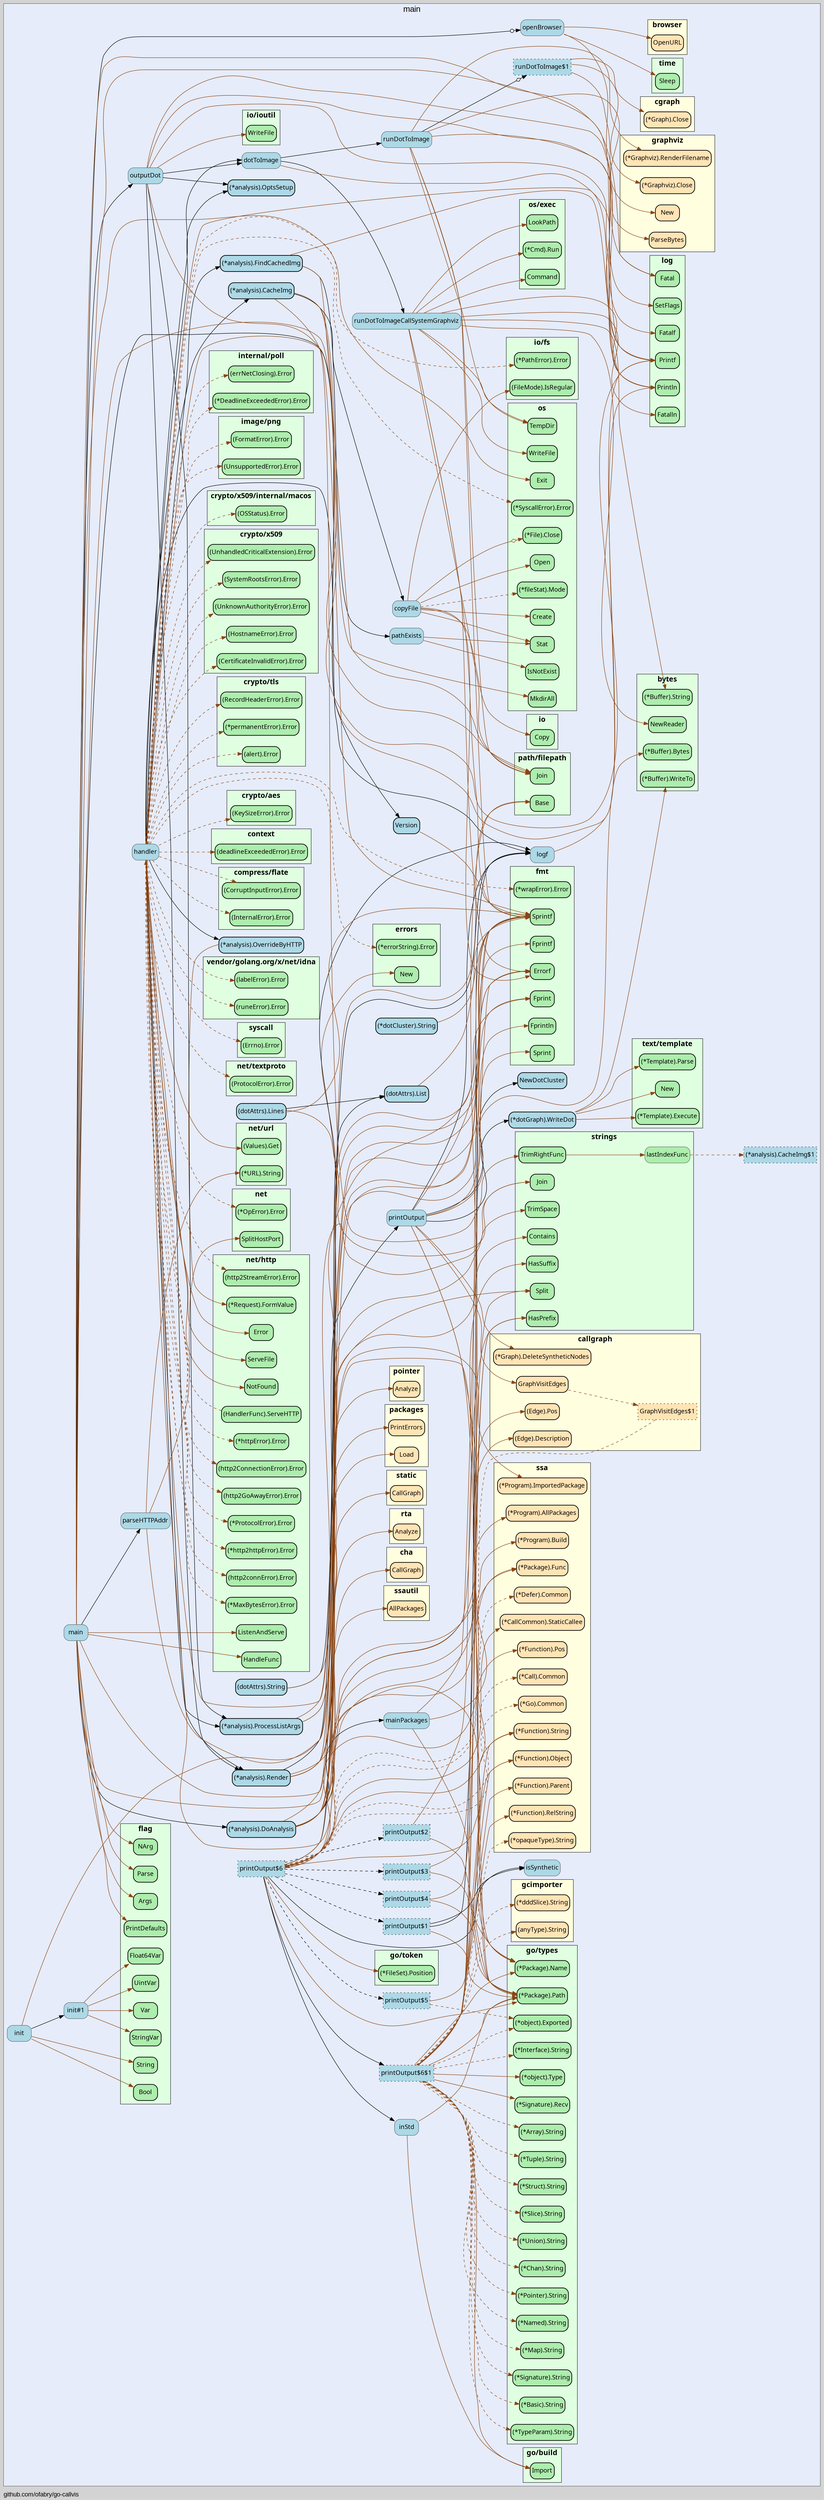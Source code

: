 digraph gocallvis {
    label="github.com/ofabry/go-callvis";
    labeljust="l";
    fontname="Arial";
    fontsize="14";
    rankdir="LR";
    bgcolor="lightgray";
    style="solid";
    penwidth="0.5";
    pad="0.0";
    nodesep="0.35";

    node [shape="box" style="filled,rounded" fillcolor="honeydew" fontname="Verdana" penwidth="1.0" margin="0.05,0.0"];
    edge [minlen="2"]

    subgraph "cluster_focus" {
        bgcolor="#e6ecfa";
label="main";
labelloc="t";
labeljust="c";
fontsize="18";
        
        "(*github.com/ofabry/go-callvis.analysis).CacheImg$1" [ label="(*analysis).CacheImg$1" style="dotted,filled" tooltip="(*github.com/ofabry/go-callvis.analysis).CacheImg$1 | defined in analysis.go:325" fillcolor="lightblue" ]
        "github.com/ofabry/go-callvis.handler" [ penwidth="0.5" tooltip="github.com/ofabry/go-callvis.handler | defined in handler.go:10\nat handler.go:61: calling [(*net.OpError).Error]\nat handler.go:61: calling [(*internal/poll.DeadlineExceededError).Error]\nat handler.go:61: calling [(*os.SyscallError).Error]\nat handler.go:41: calling [(*errors.errorString).Error]\nat handler.go:55: calling [(*errors.errorString).Error]\nat handler.go:61: calling [(*errors.errorString).Error]\nat handler.go:61: calling [(crypto/x509.HostnameError).Error]\nat handler.go:61: calling [(net/http.http2GoAwayError).Error]\nat handler.go:61: calling [(*net/http.httpError).Error]\nat handler.go:27: calling [(*github.com/ofabry/go-callvis.analysis).FindCachedImg]\nat handler.go:29: calling [net/http.ServeFile]\nat handler.go:66: calling [net/http.ServeFile]\nat handler.go:61: calling [(context.deadlineExceededError).Error]\nat handler.go:61: calling [(vendor/golang.org/x/net/idna.labelError).Error]\nat handler.go:24: calling [(*github.com/ofabry/go-callvis.analysis).OverrideByHTTP]\nat handler.go:12: calling [net/http.NotFound]\nat handler.go:61: calling [(*io/fs.PathError).Error]\nat handler.go:35: calling [net/http.Error]\nat handler.go:41: calling [net/http.Error]\nat handler.go:55: calling [net/http.Error]\nat handler.go:61: calling [net/http.Error]\nat handler.go:61: calling [(*crypto/tls.permanentError).Error]\nat handler.go:61: calling [(*net/http.MaxBytesError).Error]\nat handler.go:59: calling [(*github.com/ofabry/go-callvis.analysis).CacheImg]\nat handler.go:28: calling [log.Println]\nat handler.go:46: calling [log.Println]\nat handler.go:65: calling [log.Println]\nat handler.go:51: calling [log.Printf]\nat handler.go:53: calling [github.com/ofabry/go-callvis.dotToImage]\nat handler.go:61: calling [(net/http.http2ConnectionError).Error]\nat handler.go:61: calling [(crypto/x509.UnknownAuthorityError).Error]\nat handler.go:39: calling [(*github.com/ofabry/go-callvis.analysis).Render]\nat handler.go:61: calling [(image/png.UnsupportedError).Error]\nat handler.go:61: calling [(vendor/golang.org/x/net/idna.runeError).Error]\nat handler.go:61: calling [(net/textproto.ProtocolError).Error]\nat handler.go:61: calling [(compress/flate.CorruptInputError).Error]\nat handler.go:45: calling [(net/url.Values).Get]\nat handler.go:34: calling [(*github.com/ofabry/go-callvis.analysis).ProcessListArgs]\nat handler.go:61: calling [(crypto/x509.SystemRootsError).Error]\nat handler.go:61: calling [(compress/flate.InternalError).Error]\nat handler.go:61: calling [(crypto/x509.CertificateInvalidError).Error]\nat handler.go:47: calling [fmt.Fprint]\nat handler.go:61: calling [(net/http.http2StreamError).Error]\nat handler.go:61: calling [(crypto/tls.alert).Error]\nat handler.go:61: calling [(*net/http.http2httpError).Error]\nat handler.go:61: calling [(*net/http.ProtocolError).Error]\nat handler.go:61: calling [(internal/poll.errNetClosing).Error]\nat handler.go:61: calling [(crypto/x509/internal/macos.OSStatus).Error]\nat handler.go:16: calling [github.com/ofabry/go-callvis.logf]\nat handler.go:17: calling [github.com/ofabry/go-callvis.logf]\nat handler.go:18: calling [github.com/ofabry/go-callvis.logf]\nat handler.go:61: calling [(syscall.Errno).Error]\nat handler.go:61: calling [(crypto/aes.KeySizeError).Error]\nat handler.go:61: calling [(net/http.http2connError).Error]\nat handler.go:61: calling [(crypto/x509.UnhandledCriticalExtension).Error]\nat handler.go:41: calling [(*fmt.wrapError).Error]\nat handler.go:55: calling [(*fmt.wrapError).Error]\nat handler.go:61: calling [(*fmt.wrapError).Error]\nat handler.go:61: calling [(image/png.FormatError).Error]\nat handler.go:11: calling [strings.HasSuffix]\nat handler.go:21: calling [(*github.com/ofabry/go-callvis.analysis).OptsSetup]\nat handler.go:61: calling [(crypto/tls.RecordHeaderError).Error]" fillcolor="lightblue" label="handler" ]
        "github.com/ofabry/go-callvis.logf" [ fillcolor="lightblue" label="logf" penwidth="0.5" tooltip="github.com/ofabry/go-callvis.logf | defined in main.go:65\nat main.go:67: calling [log.Printf]" ]
        "(*github.com/ofabry/go-callvis.analysis).OptsSetup" [ fillcolor="lightblue" label="(*analysis).OptsSetup" penwidth="1.5" tooltip="(*github.com/ofabry/go-callvis.analysis).OptsSetup | defined in analysis.go:147" ]
        "(*github.com/ofabry/go-callvis.analysis).OverrideByHTTP" [ fillcolor="lightblue" label="(*analysis).OverrideByHTTP" penwidth="1.5" tooltip="(*github.com/ofabry/go-callvis.analysis).OverrideByHTTP | defined in analysis.go:207\nat analysis.go:208: calling [(*net/http.Request).FormValue]\nat analysis.go:213: calling [(*net/http.Request).FormValue]\nat analysis.go:216: calling [(*net/http.Request).FormValue]\nat analysis.go:219: calling [(*net/http.Request).FormValue]\nat analysis.go:222: calling [(*net/http.Request).FormValue]\nat analysis.go:225: calling [(*net/http.Request).FormValue]\nat analysis.go:228: calling [(*net/http.Request).FormValue]\nat analysis.go:231: calling [(*net/http.Request).FormValue]" ]
        "(*github.com/ofabry/go-callvis.analysis).FindCachedImg" [ tooltip="(*github.com/ofabry/go-callvis.analysis).FindCachedImg | defined in analysis.go:294\nat analysis.go:307: calling [log.Println]\nat analysis.go:311: calling [log.Println]\nat analysis.go:304: calling [path/filepath.Join]\nat analysis.go:306: calling [github.com/ofabry/go-callvis.pathExists]" fillcolor="lightblue" label="(*analysis).FindCachedImg" penwidth="1.5" ]
        "github.com/ofabry/go-callvis.pathExists" [ fillcolor="lightblue" label="pathExists" penwidth="0.5" tooltip="github.com/ofabry/go-callvis.pathExists | defined in analysis.go:342\nat analysis.go:343: calling [os.Stat]\nat analysis.go:347: calling [os.IsNotExist]" ]
        "(*github.com/ofabry/go-callvis.analysis).ProcessListArgs" [ label="(*analysis).ProcessListArgs" penwidth="1.5" tooltip="(*github.com/ofabry/go-callvis.analysis).ProcessListArgs | defined in analysis.go:160\nat analysis.go:172: calling [errors.New]\nat analysis.go:166: calling [strings.Split]\nat analysis.go:178: calling [strings.Split]\nat analysis.go:185: calling [strings.Split]\nat analysis.go:192: calling [strings.Split]\nat analysis.go:167: calling [strings.TrimSpace]\nat analysis.go:179: calling [strings.TrimSpace]\nat analysis.go:186: calling [strings.TrimSpace]\nat analysis.go:193: calling [strings.TrimSpace]" fillcolor="lightblue" ]
        "(*github.com/ofabry/go-callvis.analysis).Render" [ fillcolor="lightblue" label="(*analysis).Render" penwidth="1.5" tooltip="(*github.com/ofabry/go-callvis.analysis).Render | defined in analysis.go:239\nat analysis.go:275: calling [github.com/ofabry/go-callvis.printOutput]\nat analysis.go:272: calling [(*go/types.Package).Path]\nat analysis.go:255: calling [(*go/types.Package).Path]\nat analysis.go:247: calling [(*golang.org/x/tools/go/ssa.Program).ImportedPackage]\nat analysis.go:267: calling [(*golang.org/x/tools/go/ssa.Program).ImportedPackage]\nat analysis.go:262: calling [fmt.Fprintf]\nat analysis.go:254: calling [(*go/types.Package).Name]\nat analysis.go:272: calling [github.com/ofabry/go-callvis.logf]\nat analysis.go:248: calling [strings.Contains]\nat analysis.go:249: calling [fmt.Errorf]\nat analysis.go:259: calling [fmt.Errorf]\nat analysis.go:264: calling [fmt.Errorf]\nat analysis.go:268: calling [fmt.Errorf]\nat analysis.go:288: calling [fmt.Errorf]" ]
        "github.com/ofabry/go-callvis.printOutput" [ fillcolor="lightblue" label="printOutput" penwidth="0.5" tooltip="github.com/ofabry/go-callvis.printOutput | defined in output.go:24\nat output.go:425: calling [(*go/types.Package).Path]\nat output.go:413: calling [fmt.Sprintf]\nat output.go:69: calling [github.com/ofabry/go-callvis.logf]\nat output.go:70: calling [github.com/ofabry/go-callvis.logf]\nat output.go:71: calling [github.com/ofabry/go-callvis.logf]\nat output.go:72: calling [github.com/ofabry/go-callvis.logf]\nat output.go:421: calling [github.com/ofabry/go-callvis.logf]\nat output.go:443: calling [(*github.com/ofabry/go-callvis.dotGraph).WriteDot]\nat output.go:143: calling [golang.org/x/tools/go/callgraph.GraphVisitEdges]\nat output.go:46: calling [github.com/ofabry/go-callvis.NewDotCluster]\nat output.go:434: calling [fmt.Sprint]\nat output.go:435: calling [fmt.Sprint]\nat output.go:436: calling [fmt.Sprint]\nat output.go:437: calling [fmt.Sprint]\nat output.go:438: calling [fmt.Sprint]\nat output.go:447: calling [(*bytes.Buffer).Bytes]\nat output.go:56: calling [(*go/types.Package).Name]\nat output.go:67: calling [(*golang.org/x/tools/go/callgraph.Graph).DeleteSyntheticNodes]" ]
        "github.com/ofabry/go-callvis.NewDotCluster" [ fillcolor="lightblue" label="NewDotCluster" penwidth="1.5" tooltip="github.com/ofabry/go-callvis.NewDotCluster | defined in dot.go:74" ]
        "github.com/ofabry/go-callvis.printOutput$6" [ tooltip="github.com/ofabry/go-callvis.printOutput$6 | defined in output.go:143\nat output.go:349: calling [github.com/ofabry/go-callvis.printOutput$6$1]\nat output.go:350: calling [github.com/ofabry/go-callvis.printOutput$6$1]\nat output.go:356: calling [(*golang.org/x/tools/go/ssa.Call).Common]\nat output.go:153: calling [path/filepath.Base]\nat output.go:377: calling [path/filepath.Base]\nat output.go:183: calling [github.com/ofabry/go-callvis.printOutput$2]\nat output.go:183: calling [github.com/ofabry/go-callvis.printOutput$2]\nat output.go:356: calling [(*golang.org/x/tools/go/ssa.Defer).Common]\nat output.go:149: calling [(*golang.org/x/tools/go/ssa.Function).Pos]\nat output.go:150: calling [(*golang.org/x/tools/go/ssa.Function).Pos]\nat output.go:176: calling [github.com/ofabry/go-callvis.printOutput$5]\nat output.go:370: calling [(*go/types.Package).Path]\nat output.go:370: calling [(*go/types.Package).Path]\nat output.go:370: calling [(*go/types.Package).Path]\nat output.go:370: calling [(*go/types.Package).Path]\nat output.go:191: calling [github.com/ofabry/go-callvis.printOutput$3]\nat output.go:191: calling [github.com/ofabry/go-callvis.printOutput$3]\nat output.go:356: calling [(*golang.org/x/tools/go/ssa.Go).Common]\nat output.go:198: calling [github.com/ofabry/go-callvis.printOutput$4]\nat output.go:198: calling [github.com/ofabry/go-callvis.printOutput$4]\nat output.go:171: calling [github.com/ofabry/go-callvis.inStd]\nat output.go:171: calling [github.com/ofabry/go-callvis.inStd]\nat output.go:156: calling [github.com/ofabry/go-callvis.isSynthetic]\nat output.go:356: calling [(*golang.org/x/tools/go/ssa.CallCommon).StaticCallee]\nat output.go:151: calling [(golang.org/x/tools/go/callgraph.Edge).Pos]\nat output.go:375: calling [fmt.Sprintf]\nat output.go:383: calling [fmt.Sprintf]\nat output.go:397: calling [fmt.Sprintf]\nat output.go:379: calling [(*golang.org/x/tools/go/ssa.Function).String]\nat output.go:165: calling [github.com/ofabry/go-callvis.printOutput$1]\nat output.go:184: calling [github.com/ofabry/go-callvis.logf]\nat output.go:207: calling [github.com/ofabry/go-callvis.logf]\nat output.go:192: calling [github.com/ofabry/go-callvis.logf]\nat output.go:199: calling [github.com/ofabry/go-callvis.logf]\nat output.go:383: calling [(golang.org/x/tools/go/callgraph.Edge).Description]\nat output.go:149: calling [(*go/token.FileSet).Position]\nat output.go:150: calling [(*go/token.FileSet).Position]\nat output.go:151: calling [(*go/token.FileSet).Position]" fillcolor="lightblue" label="printOutput$6" style="dotted,filled" ]
        "github.com/ofabry/go-callvis.isSynthetic" [ fillcolor="lightblue" label="isSynthetic" penwidth="0.5" tooltip="github.com/ofabry/go-callvis.isSynthetic | defined in output.go:15" ]
        "github.com/ofabry/go-callvis.inStd" [ fillcolor="lightblue" label="inStd" penwidth="0.5" tooltip="github.com/ofabry/go-callvis.inStd | defined in output.go:19\nat output.go:20: calling [(*go/types.Package).Path]\nat output.go:20: calling [go/build.Import]" ]
        "github.com/ofabry/go-callvis.printOutput$6$1" [ tooltip="github.com/ofabry/go-callvis.printOutput$6$1 | defined in output.go:209\nat output.go:308: calling [(golang.org/x/tools/go/internal/gcimporter.anyType).String]\nat output.go:214: calling [fmt.Sprintf]\nat output.go:215: calling [fmt.Sprintf]\nat output.go:218: calling [fmt.Sprintf]\nat output.go:220: calling [fmt.Sprintf]\nat output.go:259: calling [fmt.Sprintf]\nat output.go:292: calling [fmt.Sprintf]\nat output.go:294: calling [fmt.Sprintf]\nat output.go:321: calling [fmt.Sprintf]\nat output.go:308: calling [(*go/types.Pointer).String]\nat output.go:308: calling [(*go/types.Struct).String]\nat output.go:308: calling [(*go/types.Array).String]\nat output.go:308: calling [(*go/types.Slice).String]\nat output.go:267: calling [(*golang.org/x/tools/go/ssa.Function).Object]\nat output.go:267: calling [(*golang.org/x/tools/go/ssa.Function).Object]\nat output.go:267: calling [(*go/types.object).Exported]\nat output.go:308: calling [(*go/types.Basic).String]\nat output.go:247: calling [go/build.Import]\nat output.go:259: calling [(*go/types.Package).Name]\nat output.go:277: calling [(*go/types.Package).Name]\nat output.go:308: calling [(*go/types.Signature).String]\nat output.go:308: calling [(*go/types.object).Type]\nat output.go:233: calling [(*golang.org/x/tools/go/ssa.Function).RelString]\nat output.go:307: calling [(*golang.org/x/tools/go/ssa.Function).RelString]\nat output.go:308: calling [(*go/types.Chan).String]\nat output.go:243: calling [strings.Split]\nat output.go:307: calling [strings.Split]\nat output.go:229: calling [(*go/types.Package).Path]\nat output.go:229: calling [(*go/types.Package).Path]\nat output.go:247: calling [(*go/types.Package).Path]\nat output.go:279: calling [(*go/types.Package).Path]\nat output.go:281: calling [(*go/types.Package).Path]\nat output.go:214: calling [path/filepath.Base]\nat output.go:215: calling [path/filepath.Base]\nat output.go:211: calling [(*golang.org/x/tools/go/ssa.Function).String]\nat output.go:218: calling [(*golang.org/x/tools/go/ssa.Function).String]\nat output.go:220: calling [(*golang.org/x/tools/go/ssa.Function).String]\nat output.go:336: calling [(*golang.org/x/tools/go/ssa.Function).String]\nat output.go:308: calling [(*go/types.Tuple).String]\nat output.go:308: calling [(*go/types.Union).String]\nat output.go:308: calling [(*golang.org/x/tools/go/ssa.opaqueType).String]\nat output.go:242: calling [(*go/types.Signature).Recv]\nat output.go:308: calling [(*go/types.Signature).Recv]\nat output.go:306: calling [(*go/types.Signature).Recv]\nat output.go:308: calling [(*go/types.TypeParam).String]\nat output.go:308: calling [(*go/types.Named).String]\nat output.go:308: calling [(*go/types.Interface).String]\nat output.go:308: calling [(*go/types.Map).String]\nat output.go:237: calling [(*golang.org/x/tools/go/ssa.Function).Parent]\nat output.go:238: calling [(*golang.org/x/tools/go/ssa.Function).Parent]\nat output.go:265: calling [(*golang.org/x/tools/go/ssa.Function).Parent]\nat output.go:308: calling [(*golang.org/x/tools/go/internal/gcimporter.dddSlice).String]" fillcolor="lightblue" label="printOutput$6$1" style="dotted,filled" ]
        "github.com/ofabry/go-callvis.printOutput$1" [ label="printOutput$1" style="dotted,filled" tooltip="github.com/ofabry/go-callvis.printOutput$1 | defined in output.go:74\nat output.go:83: calling [github.com/ofabry/go-callvis.isSynthetic]\nat output.go:90: calling [github.com/ofabry/go-callvis.isSynthetic]\nat output.go:77: calling [(*go/types.Package).Path]\nat output.go:77: calling [(*go/types.Package).Path]\nat output.go:77: calling [(*go/types.Package).Path]\nat output.go:77: calling [(*go/types.Package).Path]\nat output.go:84: calling [(*go/types.Package).Path]\nat output.go:84: calling [(*go/types.Package).Path]\nat output.go:91: calling [(*go/types.Package).Path]\nat output.go:91: calling [(*go/types.Package).Path]\nat output.go:97: calling [github.com/ofabry/go-callvis.logf]" fillcolor="lightblue" ]
        "github.com/ofabry/go-callvis.printOutput$5" [ tooltip="github.com/ofabry/go-callvis.printOutput$5 | defined in output.go:133\nat output.go:136: calling [(*go/types.object).Exported]\nat output.go:136: calling [(*golang.org/x/tools/go/ssa.Function).Object]\nat output.go:136: calling [(*golang.org/x/tools/go/ssa.Function).Object]" fillcolor="lightblue" label="printOutput$5" style="dotted,filled" ]
        "github.com/ofabry/go-callvis.printOutput$2" [ fillcolor="lightblue" label="printOutput$2" style="dotted,filled" tooltip="github.com/ofabry/go-callvis.printOutput$2 | defined in output.go:103\nat output.go:104: calling [(*go/types.Package).Path]\nat output.go:106: calling [strings.HasPrefix]" ]
        "github.com/ofabry/go-callvis.printOutput$3" [ label="printOutput$3" style="dotted,filled" tooltip="github.com/ofabry/go-callvis.printOutput$3 | defined in output.go:113\nat output.go:116: calling [strings.HasPrefix]\nat output.go:114: calling [(*go/types.Package).Path]" fillcolor="lightblue" ]
        "github.com/ofabry/go-callvis.printOutput$4" [ tooltip="github.com/ofabry/go-callvis.printOutput$4 | defined in output.go:123\nat output.go:126: calling [strings.HasPrefix]\nat output.go:124: calling [(*go/types.Package).Path]" fillcolor="lightblue" label="printOutput$4" style="dotted,filled" ]
        "(*github.com/ofabry/go-callvis.dotGraph).WriteDot" [ fillcolor="lightblue" label="(*dotGraph).WriteDot" penwidth="1.5" tooltip="(*github.com/ofabry/go-callvis.dotGraph).WriteDot | defined in dot.go:133\nat dot.go:141: calling [(*text/template.Template).Execute]\nat dot.go:144: calling [(*bytes.Buffer).WriteTo]\nat dot.go:136: calling [(*text/template.Template).Parse]\nat dot.go:134: calling [text/template.New]" ]
        "github.com/ofabry/go-callvis.dotToImage" [ label="dotToImage" penwidth="0.5" tooltip="github.com/ofabry/go-callvis.dotToImage | defined in dot.go:148\nat dot.go:155: calling [github.com/ofabry/go-callvis.runDotToImage]\nat dot.go:149: calling [log.Println]\nat dot.go:152: calling [github.com/ofabry/go-callvis.runDotToImageCallSystemGraphviz]" fillcolor="lightblue" ]
        "github.com/ofabry/go-callvis.runDotToImageCallSystemGraphviz" [ fillcolor="lightblue" label="runDotToImageCallSystemGraphviz" penwidth="0.5" tooltip="github.com/ofabry/go-callvis.runDotToImageCallSystemGraphviz | defined in dot.go:163\nat dot.go:174: calling [path/filepath.Join]\nat dot.go:165: calling [os/exec.LookPath]\nat dot.go:185: calling [(*os/exec.Cmd).Run]\nat dot.go:174: calling [fmt.Sprintf]\nat dot.go:178: calling [fmt.Sprintf]\nat dot.go:176: calling [fmt.Sprintf]\nat dot.go:167: calling [log.Fatalln]\nat dot.go:174: calling [os.TempDir]\nat dot.go:180: calling [log.Println]\nat dot.go:186: calling [(*bytes.Buffer).String]\nat dot.go:178: calling [os/exec.Command]\nat dot.go:179: calling [bytes.NewReader]\nat dot.go:186: calling [fmt.Errorf]\nat dot.go:182: calling [os.WriteFile]" ]
        "github.com/ofabry/go-callvis.runDotToImage" [ fillcolor="lightblue" label="runDotToImage" penwidth="0.5" tooltip="github.com/ofabry/go-callvis.runDotToImage | defined in dot_cgo.go:15\nat dot_cgo.go:29: calling [os.TempDir]\nat dot_cgo.go:29: calling [fmt.Sprintf]\nat dot_cgo.go:31: calling [fmt.Sprintf]\nat dot_cgo.go:16: calling [github.com/goccy/go-graphviz.New]\nat dot_cgo.go:21: calling [github.com/ofabry/go-callvis.runDotToImage$1]\nat dot_cgo.go:29: calling [path/filepath.Join]\nat dot_cgo.go:17: calling [github.com/goccy/go-graphviz.ParseBytes]\nat dot_cgo.go:33: calling [(*github.com/goccy/go-graphviz.Graphviz).RenderFilename]" ]
        "github.com/ofabry/go-callvis.runDotToImage$1" [ fillcolor="lightblue" label="runDotToImage$1" style="dotted,filled" tooltip="github.com/ofabry/go-callvis.runDotToImage$1 | defined in dot_cgo.go:21\nat dot_cgo.go:22: calling [(*github.com/goccy/go-graphviz/cgraph.Graph).Close]\nat dot_cgo.go:25: calling [(*github.com/goccy/go-graphviz.Graphviz).Close]\nat dot_cgo.go:23: calling [log.Fatal]" ]
        "(*github.com/ofabry/go-callvis.analysis).CacheImg" [ fillcolor="lightblue" label="(*analysis).CacheImg" penwidth="1.5" tooltip="(*github.com/ofabry/go-callvis.analysis).CacheImg | defined in analysis.go:315\nat analysis.go:328: calling [os.MkdirAll]\nat analysis.go:334: calling [github.com/ofabry/go-callvis.copyFile]\nat analysis.go:324: calling [path/filepath.Join]\nat analysis.go:325: calling [strings.TrimRightFunc]" ]
        "github.com/ofabry/go-callvis.copyFile" [ fillcolor="lightblue" label="copyFile" penwidth="0.5" tooltip="github.com/ofabry/go-callvis.copyFile | defined in analysis.go:353\nat analysis.go:364: calling [os.Open]\nat analysis.go:360: calling [(*os.fileStat).Mode]\nat analysis.go:375: calling [io.Copy]\nat analysis.go:368: calling [(*os.File).Close]\nat analysis.go:374: calling [(*os.File).Close]\nat analysis.go:354: calling [os.Stat]\nat analysis.go:370: calling [os.Create]\nat analysis.go:360: calling [(io/fs.FileMode).IsRegular]\nat analysis.go:361: calling [fmt.Errorf]" ]
        "github.com/ofabry/go-callvis.main" [ label="main" penwidth="0.5" tooltip="github.com/ofabry/go-callvis.main | defined in main.go:122\nat main.go:134: calling [fmt.Fprint]\nat main.go:157: calling [log.Printf]\nat main.go:146: calling [log.Fatal]\nat main.go:160: calling [log.Fatal]\nat main.go:130: calling [log.SetFlags]\nat main.go:133: calling [flag.NArg]\nat main.go:126: calling [github.com/ofabry/go-callvis.Version]\nat main.go:126: calling [fmt.Fprintln]\nat main.go:135: calling [flag.PrintDefaults]\nat main.go:163: calling [github.com/ofabry/go-callvis.outputDot]\nat main.go:145: calling [(*github.com/ofabry/go-callvis.analysis).DoAnalysis]\nat main.go:127: calling [os.Exit]\nat main.go:136: calling [os.Exit]\nat main.go:139: calling [flag.Args]\nat main.go:123: calling [flag.Parse]\nat main.go:159: calling [net/http.ListenAndServe]\nat main.go:142: calling [github.com/ofabry/go-callvis.parseHTTPAddr]\nat main.go:154: calling [github.com/ofabry/go-callvis.openBrowser]\nat main.go:149: calling [net/http.HandleFunc]" fillcolor="lightblue" ]
        "github.com/ofabry/go-callvis.Version" [ label="Version" penwidth="1.5" tooltip="github.com/ofabry/go-callvis.Version | defined in version.go:12\nat version.go:13: calling [fmt.Sprintf]" fillcolor="lightblue" ]
        "github.com/ofabry/go-callvis.parseHTTPAddr" [ fillcolor="lightblue" label="parseHTTPAddr" penwidth="0.5" tooltip="github.com/ofabry/go-callvis.parseHTTPAddr | defined in main.go:71\nat main.go:83: calling [(*net/url.URL).String]\nat main.go:81: calling [fmt.Sprintf]\nat main.go:72: calling [net.SplitHostPort]" ]
        "(*github.com/ofabry/go-callvis.analysis).DoAnalysis" [ label="(*analysis).DoAnalysis" penwidth="1.5" tooltip="(*github.com/ofabry/go-callvis.analysis).DoAnalysis | defined in analysis.go:74\nat analysis.go:129: calling [golang.org/x/tools/go/pointer.Analyze]\nat analysis.go:87: calling [golang.org/x/tools/go/packages.Load]\nat analysis.go:98: calling [(*golang.org/x/tools/go/ssa.Program).Build]\nat analysis.go:97: calling [golang.org/x/tools/go/ssa/ssautil.AllPackages]\nat analysis.go:105: calling [golang.org/x/tools/go/callgraph/static.CallGraph]\nat analysis.go:109: calling [(*golang.org/x/tools/go/ssa.Program).AllPackages]\nat analysis.go:120: calling [(*golang.org/x/tools/go/ssa.Program).AllPackages]\nat analysis.go:93: calling [fmt.Errorf]\nat analysis.go:135: calling [fmt.Errorf]\nat analysis.go:107: calling [golang.org/x/tools/go/callgraph/cha.CallGraph]\nat analysis.go:118: calling [golang.org/x/tools/go/callgraph/rta.Analyze]\nat analysis.go:116: calling [(*golang.org/x/tools/go/ssa.Package).Func]\nat analysis.go:92: calling [golang.org/x/tools/go/packages.PrintErrors]\nat analysis.go:109: calling [github.com/ofabry/go-callvis.mainPackages]\nat analysis.go:120: calling [github.com/ofabry/go-callvis.mainPackages]" fillcolor="lightblue" ]
        "github.com/ofabry/go-callvis.mainPackages" [ fillcolor="lightblue" label="mainPackages" penwidth="0.5" tooltip="github.com/ofabry/go-callvis.mainPackages | defined in analysis.go:50\nat analysis.go:58: calling [fmt.Errorf]\nat analysis.go:53: calling [(*golang.org/x/tools/go/ssa.Package).Func]\nat analysis.go:53: calling [(*go/types.Package).Name]" ]
        "github.com/ofabry/go-callvis.outputDot" [ fillcolor="lightblue" label="outputDot" penwidth="0.5" tooltip="github.com/ofabry/go-callvis.outputDot | defined in main.go:93\nat main.go:108: calling [fmt.Sprintf]\nat main.go:106: calling [log.Println]\nat main.go:108: calling [io/ioutil.WriteFile]\nat main.go:115: calling [github.com/ofabry/go-callvis.dotToImage]\nat main.go:95: calling [(*github.com/ofabry/go-callvis.analysis).OptsSetup]\nat main.go:97: calling [(*github.com/ofabry/go-callvis.analysis).ProcessListArgs]\nat main.go:101: calling [(*github.com/ofabry/go-callvis.analysis).Render]\nat main.go:113: calling [log.Printf]\nat main.go:98: calling [log.Fatalf]\nat main.go:103: calling [log.Fatalf]\nat main.go:110: calling [log.Fatalf]\nat main.go:117: calling [log.Fatalf]" ]
        "github.com/ofabry/go-callvis.openBrowser" [ fillcolor="lightblue" label="openBrowser" penwidth="0.5" tooltip="github.com/ofabry/go-callvis.openBrowser | defined in main.go:86\nat main.go:87: calling [time.Sleep]\nat main.go:88: calling [github.com/pkg/browser.OpenURL]\nat main.go:89: calling [log.Printf]" ]
        "(*github.com/ofabry/go-callvis.dotCluster).String" [ fillcolor="lightblue" label="(*dotCluster).String" penwidth="1.5" tooltip="(*github.com/ofabry/go-callvis.dotCluster).String | defined in dot.go:82\nat dot.go:83: calling [fmt.Sprintf]" ]
        "github.com/ofabry/go-callvis.init" [ fillcolor="lightblue" label="init" penwidth="0.5" tooltip="github.com/ofabry/go-callvis.init | defined in .:0\nat main.go:34: calling [flag.String]\nat main.go:35: calling [flag.String]\nat main.go:36: calling [flag.String]\nat main.go:37: calling [flag.String]\nat main.go:38: calling [flag.String]\nat main.go:43: calling [flag.String]\nat main.go:45: calling [flag.String]\nat main.go:46: calling [flag.String]\nat main.go:47: calling [flag.String]\nat main.go:48: calling [flag.String]\nat main.go:48: calling [fmt.Sprintf]\nat main.go:39: calling [flag.Bool]\nat main.go:40: calling [flag.Bool]\nat main.go:41: calling [flag.Bool]\nat main.go:42: calling [flag.Bool]\nat main.go:44: calling [flag.Bool]\nat main.go:51: calling [flag.Bool]\nat main.go:52: calling [flag.Bool]\nat .:0: calling [github.com/ofabry/go-callvis.init#1]" ]
        "github.com/ofabry/go-callvis.init#1" [ fillcolor="lightblue" label="init#1" penwidth="0.5" tooltip="github.com/ofabry/go-callvis.init#1 | defined in main.go:55\nat main.go:59: calling [flag.Float64Var]\nat main.go:58: calling [flag.UintVar]\nat main.go:56: calling [flag.Var]\nat main.go:60: calling [flag.StringVar]\nat main.go:61: calling [flag.StringVar]\nat main.go:62: calling [flag.StringVar]" ]
        "(github.com/ofabry/go-callvis.dotAttrs).List" [ fillcolor="lightblue" label="(dotAttrs).List" penwidth="1.5" tooltip="(github.com/ofabry/go-callvis.dotAttrs).List | defined in dot.go:106\nat dot.go:109: calling [fmt.Sprintf]" ]
        "(github.com/ofabry/go-callvis.dotAttrs).Lines" [ label="(dotAttrs).Lines" penwidth="1.5" tooltip="(github.com/ofabry/go-callvis.dotAttrs).Lines | defined in dot.go:118\nat dot.go:119: calling [fmt.Sprintf]\nat dot.go:119: calling [strings.Join]\nat dot.go:119: calling [(github.com/ofabry/go-callvis.dotAttrs).List]" fillcolor="lightblue" ]
        "(github.com/ofabry/go-callvis.dotAttrs).String" [ fillcolor="lightblue" label="(dotAttrs).String" penwidth="1.5" tooltip="(github.com/ofabry/go-callvis.dotAttrs).String | defined in dot.go:114\nat dot.go:115: calling [strings.Join]\nat dot.go:115: calling [(github.com/ofabry/go-callvis.dotAttrs).List]" ]
        
        subgraph "cluster_bytes" {
        fontsize="16";
style="filled";
fillcolor="#E0FFE1";
rank="sink";
tooltip="package: bytes";
penwidth="0.8";
fontname="Tahoma bold";
label="bytes";
URL="/?f=bytes";
        
        "(*bytes.Buffer).WriteTo" [ label="(*Buffer).WriteTo" penwidth="1.5" tooltip="(*bytes.Buffer).WriteTo | defined in buffer.go:249" fillcolor="#adedad" ]
        "(*bytes.Buffer).Bytes" [ label="(*Buffer).Bytes" penwidth="1.5" tooltip="(*bytes.Buffer).Bytes | defined in buffer.go:54" fillcolor="#adedad" ]
        "bytes.NewReader" [ fillcolor="#adedad" label="NewReader" penwidth="1.5" tooltip="bytes.NewReader | defined in reader.go:159" ]
        "(*bytes.Buffer).String" [ penwidth="1.5" tooltip="(*bytes.Buffer).String | defined in buffer.go:60" fillcolor="#adedad" label="(*Buffer).String" ]
        
    }

        subgraph "cluster_compress/flate" {
        rank="sink";
URL="/?f=compress/flate";
tooltip="package: compress/flate";
penwidth="0.8";
fontsize="16";
fillcolor="#E0FFE1";
style="filled";
fontname="Tahoma bold";
label="compress/flate";
        
        "(compress/flate.InternalError).Error" [ fillcolor="#adedad" label="(InternalError).Error" penwidth="1.5" tooltip="(compress/flate.InternalError).Error | defined in inflate.go:42" ]
        "(compress/flate.CorruptInputError).Error" [ penwidth="1.5" tooltip="(compress/flate.CorruptInputError).Error | defined in inflate.go:35" fillcolor="#adedad" label="(CorruptInputError).Error" ]
        
    }

        subgraph "cluster_context" {
        fillcolor="#E0FFE1";
fontname="Tahoma bold";
URL="/?f=context";
tooltip="package: context";
penwidth="0.8";
fontsize="16";
style="filled";
rank="sink";
label="context";
        
        "(context.deadlineExceededError).Error" [ fillcolor="#adedad" label="(deadlineExceededError).Error" penwidth="1.5" tooltip="(context.deadlineExceededError).Error | defined in context.go:165" ]
        
    }

        subgraph "cluster_crypto/aes" {
        URL="/?f=crypto/aes";
tooltip="package: crypto/aes";
penwidth="0.8";
fontsize="16";
fillcolor="#E0FFE1";
rank="sink";
style="filled";
fontname="Tahoma bold";
label="crypto/aes";
        
        "(crypto/aes.KeySizeError).Error" [ fillcolor="#adedad" label="(KeySizeError).Error" penwidth="1.5" tooltip="(crypto/aes.KeySizeError).Error | defined in cipher.go:25" ]
        
    }

        subgraph "cluster_crypto/tls" {
        penwidth="0.8";
fontsize="16";
label="crypto/tls";
tooltip="package: crypto/tls";
style="filled";
fillcolor="#E0FFE1";
fontname="Tahoma bold";
rank="sink";
URL="/?f=crypto/tls";
        
        "(*crypto/tls.permanentError).Error" [ penwidth="1.5" tooltip="(*crypto/tls.permanentError).Error | defined in conn.go:185" fillcolor="#adedad" label="(*permanentError).Error" ]
        "(crypto/tls.RecordHeaderError).Error" [ fillcolor="#adedad" label="(RecordHeaderError).Error" penwidth="1.5" tooltip="(crypto/tls.RecordHeaderError).Error | defined in conn.go:572" ]
        "(crypto/tls.alert).Error" [ tooltip="(crypto/tls.alert).Error | defined in alert.go:97" fillcolor="#adedad" label="(alert).Error" penwidth="1.5" ]
        
    }

        subgraph "cluster_crypto/x509" {
        URL="/?f=crypto/x509";
tooltip="package: crypto/x509";
penwidth="0.8";
fontsize="16";
style="filled";
fontname="Tahoma bold";
rank="sink";
label="crypto/x509";
fillcolor="#E0FFE1";
        
        "(crypto/x509.UnknownAuthorityError).Error" [ label="(UnknownAuthorityError).Error" penwidth="1.5" tooltip="(crypto/x509.UnknownAuthorityError).Error | defined in verify.go:140" fillcolor="#adedad" ]
        "(crypto/x509.SystemRootsError).Error" [ fillcolor="#adedad" label="(SystemRootsError).Error" penwidth="1.5" tooltip="(crypto/x509.SystemRootsError).Error | defined in verify.go:161" ]
        "(crypto/x509.UnhandledCriticalExtension).Error" [ fillcolor="#adedad" label="(UnhandledCriticalExtension).Error" penwidth="1.5" tooltip="(crypto/x509.UnhandledCriticalExtension).Error | defined in x509.go:893" ]
        "(crypto/x509.CertificateInvalidError).Error" [ fillcolor="#adedad" label="(CertificateInvalidError).Error" penwidth="1.5" tooltip="(crypto/x509.CertificateInvalidError).Error | defined in verify.go:69" ]
        "(crypto/x509.HostnameError).Error" [ fillcolor="#adedad" label="(HostnameError).Error" penwidth="1.5" tooltip="(crypto/x509.HostnameError).Error | defined in verify.go:100" ]
        
    }

        subgraph "cluster_crypto/x509/internal/macos" {
        penwidth="0.8";
fontsize="16";
fillcolor="#E0FFE1";
fontname="Tahoma bold";
URL="/?f=crypto/x509/internal/macos";
style="filled";
rank="sink";
label="crypto/x509/internal/macos";
tooltip="package: crypto/x509/internal/macos";
        
        "(crypto/x509/internal/macos.OSStatus).Error" [ tooltip="(crypto/x509/internal/macos.OSStatus).Error | defined in security.go:60" fillcolor="#adedad" label="(OSStatus).Error" penwidth="1.5" ]
        
    }

        subgraph "cluster_errors" {
        penwidth="0.8";
fontsize="16";
style="filled";
fontname="Tahoma bold";
label="errors";
fillcolor="#E0FFE1";
rank="sink";
URL="/?f=errors";
tooltip="package: errors";
        
        "errors.New" [ fillcolor="#adedad" label="New" penwidth="1.5" tooltip="errors.New | defined in errors.go:58" ]
        "(*errors.errorString).Error" [ fillcolor="#adedad" label="(*errorString).Error" penwidth="1.5" tooltip="(*errors.errorString).Error | defined in errors.go:67" ]
        
    }

        subgraph "cluster_flag" {
        label="flag";
URL="/?f=flag";
tooltip="package: flag";
fontsize="16";
fontname="Tahoma bold";
fillcolor="#E0FFE1";
rank="sink";
penwidth="0.8";
style="filled";
        
        "flag.Parse" [ fillcolor="#adedad" label="Parse" penwidth="1.5" tooltip="flag.Parse | defined in flag.go:1135" ]
        "flag.NArg" [ label="NArg" penwidth="1.5" tooltip="flag.NArg | defined in flag.go:704" fillcolor="#adedad" ]
        "flag.PrintDefaults" [ fillcolor="#adedad" label="PrintDefaults" penwidth="1.5" tooltip="flag.PrintDefaults | defined in flag.go:645" ]
        "flag.Args" [ fillcolor="#adedad" label="Args" penwidth="1.5" tooltip="flag.Args | defined in flag.go:710" ]
        "flag.String" [ penwidth="1.5" tooltip="flag.String | defined in flag.go:864" fillcolor="#adedad" label="String" ]
        "flag.Bool" [ penwidth="1.5" tooltip="flag.Bool | defined in flag.go:734" fillcolor="#adedad" label="Bool" ]
        "flag.Var" [ tooltip="flag.Var | defined in flag.go:994" fillcolor="#adedad" label="Var" penwidth="1.5" ]
        "flag.UintVar" [ label="UintVar" penwidth="1.5" tooltip="flag.UintVar | defined in flag.go:798" fillcolor="#adedad" ]
        "flag.Float64Var" [ tooltip="flag.Float64Var | defined in flag.go:876" fillcolor="#adedad" label="Float64Var" penwidth="1.5" ]
        "flag.StringVar" [ fillcolor="#adedad" label="StringVar" penwidth="1.5" tooltip="flag.StringVar | defined in flag.go:850" ]
        
    }

        subgraph "cluster_fmt" {
        fontsize="16";
rank="sink";
URL="/?f=fmt";
tooltip="package: fmt";
penwidth="0.8";
style="filled";
fillcolor="#E0FFE1";
fontname="Tahoma bold";
label="fmt";
        
        "fmt.Sprintf" [ fillcolor="#adedad" label="Sprintf" penwidth="1.5" tooltip="fmt.Sprintf | defined in print.go:217" ]
        "fmt.Sprint" [ label="Sprint" penwidth="1.5" tooltip="fmt.Sprint | defined in print.go:257" fillcolor="#adedad" ]
        "fmt.Errorf" [ tooltip="fmt.Errorf | defined in errors.go:17" fillcolor="#adedad" label="Errorf" penwidth="1.5" ]
        "fmt.Fprintf" [ fillcolor="#adedad" label="Fprintf" penwidth="1.5" tooltip="fmt.Fprintf | defined in print.go:202" ]
        "fmt.Fprint" [ fillcolor="#adedad" label="Fprint" penwidth="1.5" tooltip="fmt.Fprint | defined in print.go:240" ]
        "(*fmt.wrapError).Error" [ penwidth="1.5" tooltip="(*fmt.wrapError).Error | defined in errors.go:37" fillcolor="#adedad" label="(*wrapError).Error" ]
        "fmt.Fprintln" [ fillcolor="#adedad" label="Fprintln" penwidth="1.5" tooltip="fmt.Fprintln | defined in print.go:282" ]
        
    }

        subgraph "cluster_github.com/goccy/go-graphviz" {
        penwidth="0.8";
fillcolor="lightyellow";
fontname="Tahoma bold";
URL="/?f=github.com/goccy/go-graphviz";
fontsize="16";
style="filled";
rank="sink";
label="graphviz";
tooltip="package: github.com/goccy/go-graphviz";
        
        "github.com/goccy/go-graphviz.New" [ fillcolor="moccasin" label="New" penwidth="1.5" tooltip="github.com/goccy/go-graphviz.New | defined in graphviz.go:57" ]
        "github.com/goccy/go-graphviz.ParseBytes" [ fillcolor="moccasin" label="ParseBytes" penwidth="1.5" tooltip="github.com/goccy/go-graphviz.ParseBytes | defined in graphviz.go:49" ]
        "(*github.com/goccy/go-graphviz.Graphviz).Close" [ tooltip="(*github.com/goccy/go-graphviz.Graphviz).Close | defined in graphviz.go:65" fillcolor="moccasin" label="(*Graphviz).Close" penwidth="1.5" ]
        "(*github.com/goccy/go-graphviz.Graphviz).RenderFilename" [ label="(*Graphviz).RenderFilename" penwidth="1.5" tooltip="(*github.com/goccy/go-graphviz.Graphviz).RenderFilename | defined in graphviz.go:114" fillcolor="moccasin" ]
        
    }

        subgraph "cluster_github.com/goccy/go-graphviz/cgraph" {
        style="filled";
rank="sink";
label="cgraph";
URL="/?f=github.com/goccy/go-graphviz/cgraph";
tooltip="package: github.com/goccy/go-graphviz/cgraph";
penwidth="0.8";
fontsize="16";
fillcolor="lightyellow";
fontname="Tahoma bold";
        
        "(*github.com/goccy/go-graphviz/cgraph.Graph).Close" [ label="(*Graph).Close" penwidth="1.5" tooltip="(*github.com/goccy/go-graphviz/cgraph.Graph).Close | defined in cgraph.go:898" fillcolor="moccasin" ]
        
    }

        subgraph "cluster_github.com/pkg/browser" {
        label="browser";
URL="/?f=github.com/pkg/browser";
penwidth="0.8";
fillcolor="lightyellow";
rank="sink";
tooltip="package: github.com/pkg/browser";
fontsize="16";
style="filled";
fontname="Tahoma bold";
        
        "github.com/pkg/browser.OpenURL" [ fillcolor="moccasin" label="OpenURL" penwidth="1.5" tooltip="github.com/pkg/browser.OpenURL | defined in browser.go:48" ]
        
    }

        subgraph "cluster_go/build" {
        fontname="Tahoma bold";
rank="sink";
tooltip="package: go/build";
fontsize="16";
style="filled";
fillcolor="#E0FFE1";
label="go/build";
URL="/?f=go/build";
penwidth="0.8";
        
        "go/build.Import" [ fillcolor="#adedad" label="Import" penwidth="1.5" tooltip="go/build.Import | defined in build.go:1483" ]
        
    }

        subgraph "cluster_go/token" {
        penwidth="0.8";
tooltip="package: go/token";
fontsize="16";
style="filled";
fillcolor="#E0FFE1";
fontname="Tahoma bold";
rank="sink";
label="go/token";
URL="/?f=go/token";
        
        "(*go/token.FileSet).Position" [ tooltip="(*go/token.FileSet).Position | defined in position.go:504" fillcolor="#adedad" label="(*FileSet).Position" penwidth="1.5" ]
        
    }

        subgraph "cluster_go/types" {
        fontsize="16";
fillcolor="#E0FFE1";
URL="/?f=go/types";
penwidth="0.8";
style="filled";
fontname="Tahoma bold";
rank="sink";
label="go/types";
tooltip="package: go/types";
        
        "(*go/types.Package).Name" [ fillcolor="#adedad" label="(*Package).Name" penwidth="1.5" tooltip="(*go/types.Package).Name | defined in package.go:34" ]
        "(*go/types.Package).Path" [ fillcolor="#adedad" label="(*Package).Path" penwidth="1.5" tooltip="(*go/types.Package).Path | defined in package.go:31" ]
        "(*go/types.Signature).Recv" [ tooltip="(*go/types.Signature).Recv | defined in signature.go:78" fillcolor="#adedad" label="(*Signature).Recv" penwidth="1.5" ]
        "(*go/types.object).Type" [ fillcolor="#adedad" label="(*object).Type" penwidth="1.5" tooltip="(*go/types.object).Type | defined in object.go:138" ]
        "(*go/types.object).Exported" [ fillcolor="#adedad" label="(*object).Exported" penwidth="1.5" tooltip="(*go/types.object).Exported | defined in object.go:143" ]
        "(*go/types.Interface).String" [ penwidth="1.5" tooltip="(*go/types.Interface).String | defined in interface.go:147" fillcolor="#adedad" label="(*Interface).String" ]
        "(*go/types.TypeParam).String" [ penwidth="1.5" tooltip="(*go/types.TypeParam).String | defined in typeparam.go:95" fillcolor="#adedad" label="(*TypeParam).String" ]
        "(*go/types.Basic).String" [ penwidth="1.5" tooltip="(*go/types.Basic).String | defined in basic.go:82" fillcolor="#adedad" label="(*Basic).String" ]
        "(*go/types.Signature).String" [ fillcolor="#adedad" label="(*Signature).String" penwidth="1.5" tooltip="(*go/types.Signature).String | defined in signature.go:96" ]
        "(*go/types.Map).String" [ tooltip="(*go/types.Map).String | defined in map.go:24" fillcolor="#adedad" label="(*Map).String" penwidth="1.5" ]
        "(*go/types.Named).String" [ fillcolor="#adedad" label="(*Named).String" penwidth="1.5" tooltip="(*go/types.Named).String | defined in named.go:457" ]
        "(*go/types.Pointer).String" [ fillcolor="#adedad" label="(*Pointer).String" penwidth="1.5" tooltip="(*go/types.Pointer).String | defined in pointer.go:19" ]
        "(*go/types.Chan).String" [ fillcolor="#adedad" label="(*Chan).String" penwidth="1.5" tooltip="(*go/types.Chan).String | defined in chan.go:35" ]
        "(*go/types.Union).String" [ fillcolor="#adedad" label="(*Union).String" penwidth="1.5" tooltip="(*go/types.Union).String | defined in union.go:33" ]
        "(*go/types.Slice).String" [ label="(*Slice).String" penwidth="1.5" tooltip="(*go/types.Slice).String | defined in slice.go:19" fillcolor="#adedad" ]
        "(*go/types.Struct).String" [ tooltip="(*go/types.Struct).String | defined in struct.go:56" fillcolor="#adedad" label="(*Struct).String" penwidth="1.5" ]
        "(*go/types.Tuple).String" [ fillcolor="#adedad" label="(*Tuple).String" penwidth="1.5" tooltip="(*go/types.Tuple).String | defined in tuple.go:34" ]
        "(*go/types.Array).String" [ fillcolor="#adedad" label="(*Array).String" penwidth="1.5" tooltip="(*go/types.Array).String | defined in array.go:25" ]
        
    }

        subgraph "cluster_golang.org/x/tools/go/callgraph" {
        URL="/?f=golang.org/x/tools/go/callgraph";
tooltip="package: golang.org/x/tools/go/callgraph";
fillcolor="lightyellow";
fontname="Tahoma bold";
rank="sink";
label="callgraph";
penwidth="0.8";
fontsize="16";
style="filled";
        
        "(*golang.org/x/tools/go/callgraph.Graph).DeleteSyntheticNodes" [ fillcolor="moccasin" label="(*Graph).DeleteSyntheticNodes" penwidth="1.5" tooltip="(*golang.org/x/tools/go/callgraph.Graph).DeleteSyntheticNodes | defined in util.go:82" ]
        "(golang.org/x/tools/go/callgraph.Edge).Pos" [ tooltip="(golang.org/x/tools/go/callgraph.Edge).Pos | defined in callgraph.go:113" fillcolor="moccasin" label="(Edge).Pos" penwidth="1.5" ]
        "(golang.org/x/tools/go/callgraph.Edge).Description" [ fillcolor="moccasin" label="(Edge).Description" penwidth="1.5" tooltip="(golang.org/x/tools/go/callgraph.Edge).Description | defined in callgraph.go:100" ]
        "golang.org/x/tools/go/callgraph.GraphVisitEdges$1" [ fillcolor="moccasin" label="GraphVisitEdges$1" style="dotted,filled" tooltip="golang.org/x/tools/go/callgraph.GraphVisitEdges$1 | defined in util.go:29\nat util.go:36: calling [github.com/ofabry/go-callvis.printOutput$6]" ]
        "golang.org/x/tools/go/callgraph.GraphVisitEdges" [ fillcolor="moccasin" label="GraphVisitEdges" penwidth="1.5" tooltip="golang.org/x/tools/go/callgraph.GraphVisitEdges | defined in util.go:26\nat util.go:44: calling [golang.org/x/tools/go/callgraph.GraphVisitEdges$1]" ]
        
    }

        subgraph "cluster_golang.org/x/tools/go/callgraph/cha" {
        tooltip="package: golang.org/x/tools/go/callgraph/cha";
penwidth="0.8";
style="filled";
fillcolor="lightyellow";
fontname="Tahoma bold";
rank="sink";
URL="/?f=golang.org/x/tools/go/callgraph/cha";
fontsize="16";
label="cha";
        
        "golang.org/x/tools/go/callgraph/cha.CallGraph" [ fillcolor="moccasin" label="CallGraph" penwidth="1.5" tooltip="golang.org/x/tools/go/callgraph/cha.CallGraph | defined in cha.go:36" ]
        
    }

        subgraph "cluster_golang.org/x/tools/go/callgraph/rta" {
        style="filled";
label="rta";
penwidth="0.8";
fontsize="16";
rank="sink";
URL="/?f=golang.org/x/tools/go/callgraph/rta";
tooltip="package: golang.org/x/tools/go/callgraph/rta";
fillcolor="lightyellow";
fontname="Tahoma bold";
        
        "golang.org/x/tools/go/callgraph/rta.Analyze" [ fillcolor="moccasin" label="Analyze" penwidth="1.5" tooltip="golang.org/x/tools/go/callgraph/rta.Analyze | defined in rta.go:267" ]
        
    }

        subgraph "cluster_golang.org/x/tools/go/callgraph/static" {
        penwidth="0.8";
fillcolor="lightyellow";
rank="sink";
label="static";
URL="/?f=golang.org/x/tools/go/callgraph/static";
tooltip="package: golang.org/x/tools/go/callgraph/static";
fontsize="16";
style="filled";
fontname="Tahoma bold";
        
        "golang.org/x/tools/go/callgraph/static.CallGraph" [ fillcolor="moccasin" label="CallGraph" penwidth="1.5" tooltip="golang.org/x/tools/go/callgraph/static.CallGraph | defined in static.go:17" ]
        
    }

        subgraph "cluster_golang.org/x/tools/go/internal/gcimporter" {
        fontname="Tahoma bold";
rank="sink";
label="gcimporter";
URL="/?f=golang.org/x/tools/go/internal/gcimporter";
tooltip="package: golang.org/x/tools/go/internal/gcimporter";
penwidth="0.8";
fillcolor="lightyellow";
fontsize="16";
style="filled";
        
        "(golang.org/x/tools/go/internal/gcimporter.anyType).String" [ fillcolor="moccasin" label="(anyType).String" penwidth="1.5" tooltip="(golang.org/x/tools/go/internal/gcimporter.anyType).String | defined in bimport.go:1053" ]
        "(*golang.org/x/tools/go/internal/gcimporter.dddSlice).String" [ fillcolor="moccasin" label="(*dddSlice).String" penwidth="1.5" tooltip="(*golang.org/x/tools/go/internal/gcimporter.dddSlice).String | defined in bimport.go:410" ]
        
    }

        subgraph "cluster_golang.org/x/tools/go/packages" {
        penwidth="0.8";
fontsize="16";
fillcolor="lightyellow";
rank="sink";
label="packages";
URL="/?f=golang.org/x/tools/go/packages";
style="filled";
fontname="Tahoma bold";
tooltip="package: golang.org/x/tools/go/packages";
        
        "golang.org/x/tools/go/packages.Load" [ fillcolor="moccasin" label="Load" penwidth="1.5" tooltip="golang.org/x/tools/go/packages.Load | defined in packages.go:252" ]
        "golang.org/x/tools/go/packages.PrintErrors" [ fillcolor="moccasin" label="PrintErrors" penwidth="1.5" tooltip="golang.org/x/tools/go/packages.PrintErrors | defined in visit.go:50" ]
        
    }

        subgraph "cluster_golang.org/x/tools/go/pointer" {
        tooltip="package: golang.org/x/tools/go/pointer";
penwidth="0.8";
style="filled";
rank="sink";
label="pointer";
URL="/?f=golang.org/x/tools/go/pointer";
fontsize="16";
fillcolor="lightyellow";
fontname="Tahoma bold";
        
        "golang.org/x/tools/go/pointer.Analyze" [ label="Analyze" penwidth="1.5" tooltip="golang.org/x/tools/go/pointer.Analyze | defined in analysis.go:216" fillcolor="moccasin" ]
        
    }

        subgraph "cluster_golang.org/x/tools/go/ssa" {
        penwidth="0.8";
fontsize="16";
style="filled";
fillcolor="lightyellow";
fontname="Tahoma bold";
rank="sink";
label="ssa";
URL="/?f=golang.org/x/tools/go/ssa";
tooltip="package: golang.org/x/tools/go/ssa";
        
        "(*golang.org/x/tools/go/ssa.Program).ImportedPackage" [ penwidth="1.5" tooltip="(*golang.org/x/tools/go/ssa.Program).ImportedPackage | defined in create.go:303" fillcolor="moccasin" label="(*Program).ImportedPackage" ]
        "(*golang.org/x/tools/go/ssa.Function).Pos" [ fillcolor="moccasin" label="(*Function).Pos" penwidth="1.5" tooltip="(*golang.org/x/tools/go/ssa.Function).Pos | defined in ssa.go:1459" ]
        "(*golang.org/x/tools/go/ssa.Function).String" [ fillcolor="moccasin" label="(*Function).String" penwidth="1.5" tooltip="(*golang.org/x/tools/go/ssa.Function).String | defined in ssa.go:1462" ]
        "(*golang.org/x/tools/go/ssa.Function).RelString" [ fillcolor="moccasin" label="(*Function).RelString" penwidth="1.5" tooltip="(*golang.org/x/tools/go/ssa.Function).RelString | defined in func.go:455" ]
        "(*golang.org/x/tools/go/ssa.Function).Parent" [ fillcolor="moccasin" label="(*Function).Parent" penwidth="1.5" tooltip="(*golang.org/x/tools/go/ssa.Function).Parent | defined in ssa.go:1464" ]
        "(*golang.org/x/tools/go/ssa.Function).Object" [ tooltip="(*golang.org/x/tools/go/ssa.Function).Object | defined in ssa.go:1461" fillcolor="moccasin" label="(*Function).Object" penwidth="1.5" ]
        "(*golang.org/x/tools/go/ssa.opaqueType).String" [ fillcolor="moccasin" label="(*opaqueType).String" penwidth="1.5" tooltip="(*golang.org/x/tools/go/ssa.opaqueType).String | defined in builder.go:122" ]
        "(*golang.org/x/tools/go/ssa.CallCommon).StaticCallee" [ fillcolor="moccasin" label="(*CallCommon).StaticCallee" penwidth="1.5" tooltip="(*golang.org/x/tools/go/ssa.CallCommon).StaticCallee | defined in ssa.go:1386" ]
        "(*golang.org/x/tools/go/ssa.Defer).Common" [ fillcolor="moccasin" label="(*Defer).Common" penwidth="1.5" tooltip="(*golang.org/x/tools/go/ssa.Defer).Common | defined in ssa.go:1426" ]
        "(*golang.org/x/tools/go/ssa.Go).Common" [ fillcolor="moccasin" label="(*Go).Common" penwidth="1.5" tooltip="(*golang.org/x/tools/go/ssa.Go).Common | defined in ssa.go:1427" ]
        "(*golang.org/x/tools/go/ssa.Call).Common" [ fillcolor="moccasin" label="(*Call).Common" penwidth="1.5" tooltip="(*golang.org/x/tools/go/ssa.Call).Common | defined in ssa.go:1425" ]
        "(*golang.org/x/tools/go/ssa.Program).Build" [ fillcolor="moccasin" label="(*Program).Build" penwidth="1.5" tooltip="(*golang.org/x/tools/go/ssa.Program).Build | defined in builder.go:2390" ]
        "(*golang.org/x/tools/go/ssa.Program).AllPackages" [ fillcolor="moccasin" label="(*Program).AllPackages" penwidth="1.5" tooltip="(*golang.org/x/tools/go/ssa.Program).AllPackages | defined in create.go:282" ]
        "(*golang.org/x/tools/go/ssa.Package).Func" [ label="(*Package).Func" penwidth="1.5" tooltip="(*golang.org/x/tools/go/ssa.Package).Func | defined in ssa.go:1518" fillcolor="moccasin" ]
        
    }

        subgraph "cluster_golang.org/x/tools/go/ssa/ssautil" {
        style="filled";
fontname="Tahoma bold";
fontsize="16";
fillcolor="lightyellow";
rank="sink";
label="ssautil";
URL="/?f=golang.org/x/tools/go/ssa/ssautil";
tooltip="package: golang.org/x/tools/go/ssa/ssautil";
penwidth="0.8";
        
        "golang.org/x/tools/go/ssa/ssautil.AllPackages" [ penwidth="1.5" tooltip="golang.org/x/tools/go/ssa/ssautil.AllPackages | defined in load.go:58" fillcolor="moccasin" label="AllPackages" ]
        
    }

        subgraph "cluster_image/png" {
        fontname="Tahoma bold";
rank="sink";
label="image/png";
URL="/?f=image/png";
penwidth="0.8";
fontsize="16";
style="filled";
fillcolor="#E0FFE1";
tooltip="package: image/png";
        
        "(image/png.FormatError).Error" [ fillcolor="#adedad" label="(FormatError).Error" penwidth="1.5" tooltip="(image/png.FormatError).Error | defined in reader.go:126" ]
        "(image/png.UnsupportedError).Error" [ label="(UnsupportedError).Error" penwidth="1.5" tooltip="(image/png.UnsupportedError).Error | defined in reader.go:133" fillcolor="#adedad" ]
        
    }

        subgraph "cluster_internal/poll" {
        URL="/?f=internal/poll";
tooltip="package: internal/poll";
penwidth="0.8";
fillcolor="#E0FFE1";
fontname="Tahoma bold";
rank="sink";
fontsize="16";
style="filled";
label="internal/poll";
        
        "(internal/poll.errNetClosing).Error" [ fillcolor="#adedad" label="(errNetClosing).Error" penwidth="1.5" tooltip="(internal/poll.errNetClosing).Error | defined in fd.go:24" ]
        "(*internal/poll.DeadlineExceededError).Error" [ tooltip="(*internal/poll.DeadlineExceededError).Error | defined in fd.go:60" fillcolor="#adedad" label="(*DeadlineExceededError).Error" penwidth="1.5" ]
        
    }

        subgraph "cluster_io" {
        rank="sink";
label="io";
tooltip="package: io";
penwidth="0.8";
fillcolor="#E0FFE1";
fontname="Tahoma bold";
URL="/?f=io";
fontsize="16";
style="filled";
        
        "io.Copy" [ fillcolor="#adedad" label="Copy" penwidth="1.5" tooltip="io.Copy | defined in io.go:385" ]
        
    }

        subgraph "cluster_io/fs" {
        penwidth="0.8";
fillcolor="#E0FFE1";
fontname="Tahoma bold";
URL="/?f=io/fs";
fontsize="16";
style="filled";
rank="sink";
label="io/fs";
tooltip="package: io/fs";
        
        "(io/fs.FileMode).IsRegular" [ fillcolor="#adedad" label="(FileMode).IsRegular" penwidth="1.5" tooltip="(io/fs.FileMode).IsRegular | defined in fs.go:229" ]
        "(*io/fs.PathError).Error" [ penwidth="1.5" tooltip="(*io/fs.PathError).Error | defined in fs.go:250" fillcolor="#adedad" label="(*PathError).Error" ]
        
    }

        subgraph "cluster_io/ioutil" {
        style="filled";
fontname="Tahoma bold";
URL="/?f=io/ioutil";
tooltip="package: io/ioutil";
fontsize="16";
fillcolor="#E0FFE1";
rank="sink";
label="io/ioutil";
penwidth="0.8";
        
        "io/ioutil.WriteFile" [ label="WriteFile" penwidth="1.5" tooltip="io/ioutil.WriteFile | defined in ioutil.go:45" fillcolor="#adedad" ]
        
    }

        subgraph "cluster_log" {
        penwidth="0.8";
style="filled";
fillcolor="#E0FFE1";
fontname="Tahoma bold";
rank="sink";
label="log";
fontsize="16";
URL="/?f=log";
tooltip="package: log";
        
        "log.Printf" [ tooltip="log.Printf | defined in log.go:350" fillcolor="#adedad" label="Printf" penwidth="1.5" ]
        "log.Println" [ fillcolor="#adedad" label="Println" penwidth="1.5" tooltip="log.Println | defined in log.go:359" ]
        "log.Fatalln" [ fillcolor="#adedad" label="Fatalln" penwidth="1.5" tooltip="log.Fatalln | defined in log.go:379" ]
        "log.Fatal" [ fillcolor="#adedad" label="Fatal" penwidth="1.5" tooltip="log.Fatal | defined in log.go:367" ]
        "log.SetFlags" [ fillcolor="#adedad" label="SetFlags" penwidth="1.5" tooltip="log.SetFlags | defined in log.go:318" ]
        "log.Fatalf" [ fillcolor="#adedad" label="Fatalf" penwidth="1.5" tooltip="log.Fatalf | defined in log.go:373" ]
        
    }

        subgraph "cluster_net" {
        style="filled";
fillcolor="#E0FFE1";
rank="sink";
URL="/?f=net";
tooltip="package: net";
penwidth="0.8";
fontsize="16";
fontname="Tahoma bold";
label="net";
        
        "(*net.OpError).Error" [ penwidth="1.5" tooltip="(*net.OpError).Error | defined in net.go:473" fillcolor="#adedad" label="(*OpError).Error" ]
        "net.SplitHostPort" [ fillcolor="#adedad" label="SplitHostPort" penwidth="1.5" tooltip="net.SplitHostPort | defined in ipsock.go:164" ]
        
    }

        subgraph "cluster_net/http" {
        style="filled";
fontname="Tahoma bold";
URL="/?f=net/http";
tooltip="package: net/http";
label="net/http";
penwidth="0.8";
fontsize="16";
fillcolor="#E0FFE1";
rank="sink";
        
        "net/http.NotFound" [ tooltip="net/http.NotFound | defined in server.go:2126" fillcolor="#adedad" label="NotFound" penwidth="1.5" ]
        "(*net/http.Request).FormValue" [ fillcolor="#adedad" label="(*Request).FormValue" penwidth="1.5" tooltip="(*net/http.Request).FormValue | defined in request.go:1364" ]
        "net/http.ServeFile" [ label="ServeFile" penwidth="1.5" tooltip="net/http.ServeFile | defined in fs.go:715" fillcolor="#adedad" ]
        "net/http.Error" [ label="Error" penwidth="1.5" tooltip="net/http.Error | defined in server.go:2118" fillcolor="#adedad" ]
        "(net/http.http2StreamError).Error" [ fillcolor="#adedad" label="(http2StreamError).Error" penwidth="1.5" tooltip="(net/http.http2StreamError).Error | defined in h2_bundle.go:1243" ]
        "(*net/http.MaxBytesError).Error" [ fillcolor="#adedad" label="(*MaxBytesError).Error" penwidth="1.5" tooltip="(*net/http.MaxBytesError).Error | defined in request.go:1148" ]
        "(net/http.http2connError).Error" [ tooltip="(net/http.http2connError).Error | defined in h2_bundle.go:1271" fillcolor="#adedad" label="(http2connError).Error" penwidth="1.5" ]
        "(*net/http.http2httpError).Error" [ fillcolor="#adedad" label="(*http2httpError).Error" penwidth="1.5" tooltip="(*net/http.http2httpError).Error | defined in h2_bundle.go:3536" ]
        "(*net/http.ProtocolError).Error" [ fillcolor="#adedad" label="(*ProtocolError).Error" penwidth="1.5" tooltip="(*net/http.ProtocolError).Error | defined in request.go:49" ]
        "(net/http.http2GoAwayError).Error" [ label="(http2GoAwayError).Error" penwidth="1.5" tooltip="(net/http.http2GoAwayError).Error | defined in h2_bundle.go:8787" fillcolor="#adedad" ]
        "(net/http.http2ConnectionError).Error" [ penwidth="1.5" tooltip="(net/http.http2ConnectionError).Error | defined in h2_bundle.go:1222" fillcolor="#adedad" label="(http2ConnectionError).Error" ]
        "(*net/http.httpError).Error" [ tooltip="(*net/http.httpError).Error | defined in transport.go:2509" fillcolor="#adedad" label="(*httpError).Error" penwidth="1.5" ]
        "(net/http.HandlerFunc).ServeHTTP" [ fillcolor="#adedad" label="(HandlerFunc).ServeHTTP" penwidth="1.5" tooltip="(net/http.HandlerFunc).ServeHTTP | defined in server.go:2108\nat server.go:2109: calling [github.com/ofabry/go-callvis.handler]" ]
        "net/http.HandleFunc" [ fillcolor="#adedad" label="HandleFunc" penwidth="1.5" tooltip="net/http.HandleFunc | defined in server.go:2551" ]
        "net/http.ListenAndServe" [ fillcolor="#adedad" label="ListenAndServe" penwidth="1.5" tooltip="net/http.ListenAndServe | defined in server.go:3253" ]
        
    }

        subgraph "cluster_net/textproto" {
        fillcolor="#E0FFE1";
rank="sink";
label="net/textproto";
penwidth="0.8";
fontsize="16";
style="filled";
fontname="Tahoma bold";
URL="/?f=net/textproto";
tooltip="package: net/textproto";
        
        "(net/textproto.ProtocolError).Error" [ fillcolor="#adedad" label="(ProtocolError).Error" penwidth="1.5" tooltip="(net/textproto.ProtocolError).Error | defined in textproto.go:48" ]
        
    }

        subgraph "cluster_net/url" {
        fontname="Tahoma bold";
rank="sink";
URL="/?f=net/url";
tooltip="package: net/url";
fontsize="16";
style="filled";
label="net/url";
penwidth="0.8";
fillcolor="#E0FFE1";
        
        "(net/url.Values).Get" [ fillcolor="#adedad" label="(Values).Get" penwidth="1.5" tooltip="(net/url.Values).Get | defined in url.go:882" ]
        "(*net/url.URL).String" [ tooltip="(*net/url.URL).String | defined in url.go:805" fillcolor="#adedad" label="(*URL).String" penwidth="1.5" ]
        
    }

        subgraph "cluster_os" {
        penwidth="0.8";
fillcolor="#E0FFE1";
rank="sink";
label="os";
tooltip="package: os";
fontsize="16";
style="filled";
fontname="Tahoma bold";
URL="/?f=os";
        
        "os.Stat" [ fillcolor="#adedad" label="Stat" penwidth="1.5" tooltip="os.Stat | defined in stat.go:11" ]
        "os.IsNotExist" [ fillcolor="#adedad" label="IsNotExist" penwidth="1.5" tooltip="os.IsNotExist | defined in error.go:92" ]
        "os.TempDir" [ tooltip="os.TempDir | defined in file.go:388" fillcolor="#adedad" label="TempDir" penwidth="1.5" ]
        "os.WriteFile" [ fillcolor="#adedad" label="WriteFile" penwidth="1.5" tooltip="os.WriteFile | defined in file.go:716" ]
        "os.MkdirAll" [ fillcolor="#adedad" label="MkdirAll" penwidth="1.5" tooltip="os.MkdirAll | defined in path.go:18" ]
        "os.Open" [ label="Open" penwidth="1.5" tooltip="os.Open | defined in file.go:316" fillcolor="#adedad" ]
        "(*os.File).Close" [ label="(*File).Close" penwidth="1.5" tooltip="(*os.File).Close | defined in file_posix.go:21" fillcolor="#adedad" ]
        "os.Create" [ fillcolor="#adedad" label="Create" penwidth="1.5" tooltip="os.Create | defined in file.go:325" ]
        "(*os.fileStat).Mode" [ tooltip="(*os.fileStat).Mode | defined in types_unix.go:24" fillcolor="#adedad" label="(*fileStat).Mode" penwidth="1.5" ]
        "(*os.SyscallError).Error" [ fillcolor="#adedad" label="(*SyscallError).Error" penwidth="1.5" tooltip="(*os.SyscallError).Error | defined in error.go:56" ]
        "os.Exit" [ fillcolor="#adedad" label="Exit" penwidth="1.5" tooltip="os.Exit | defined in proc.go:62" ]
        
    }

        subgraph "cluster_os/exec" {
        fillcolor="#E0FFE1";
fontname="Tahoma bold";
rank="sink";
tooltip="package: os/exec";
style="filled";
fontsize="16";
label="os/exec";
URL="/?f=os/exec";
penwidth="0.8";
        
        "os/exec.LookPath" [ tooltip="os/exec.LookPath | defined in lp_unix.go:40" fillcolor="#adedad" label="LookPath" penwidth="1.5" ]
        "os/exec.Command" [ fillcolor="#adedad" label="Command" penwidth="1.5" tooltip="os/exec.Command | defined in exec.go:271" ]
        "(*os/exec.Cmd).Run" [ fillcolor="#adedad" label="(*Cmd).Run" penwidth="1.5" tooltip="(*os/exec.Cmd).Run | defined in exec.go:433" ]
        
    }

        subgraph "cluster_path/filepath" {
        penwidth="0.8";
fontsize="16";
style="filled";
fillcolor="#E0FFE1";
fontname="Tahoma bold";
label="path/filepath";
URL="/?f=path/filepath";
rank="sink";
tooltip="package: path/filepath";
        
        "path/filepath.Join" [ fillcolor="#adedad" label="Join" penwidth="1.5" tooltip="path/filepath.Join | defined in path.go:224" ]
        "path/filepath.Base" [ fillcolor="#adedad" label="Base" penwidth="1.5" tooltip="path/filepath.Base | defined in path.go:564" ]
        
    }

        subgraph "cluster_strings" {
        rank="sink";
URL="/?f=strings";
tooltip="package: strings";
penwidth="0.8";
fontsize="16";
style="filled";
fontname="Tahoma bold";
fillcolor="#E0FFE1";
label="strings";
        
        "strings.lastIndexFunc" [ fillcolor="#adedad" label="lastIndexFunc" penwidth="0.5" tooltip="strings.lastIndexFunc | defined in strings.go:793\nat strings.go:797: calling [(*github.com/ofabry/go-callvis.analysis).CacheImg$1]" ]
        "strings.TrimRightFunc" [ tooltip="strings.TrimRightFunc | defined in strings.go:749\nat strings.go:750: calling [strings.lastIndexFunc]" fillcolor="#adedad" label="TrimRightFunc" penwidth="1.5" ]
        "strings.HasSuffix" [ tooltip="strings.HasSuffix | defined in strings.go:458" fillcolor="#adedad" label="HasSuffix" penwidth="1.5" ]
        "strings.Split" [ penwidth="1.5" tooltip="strings.Split | defined in strings.go:308" fillcolor="#adedad" label="Split" ]
        "strings.TrimSpace" [ fillcolor="#adedad" label="TrimSpace" penwidth="1.5" tooltip="strings.TrimSpace | defined in strings.go:945" ]
        "strings.HasPrefix" [ fillcolor="#adedad" label="HasPrefix" penwidth="1.5" tooltip="strings.HasPrefix | defined in strings.go:453" ]
        "strings.Contains" [ fillcolor="#adedad" label="Contains" penwidth="1.5" tooltip="strings.Contains | defined in strings.go:61" ]
        "strings.Join" [ tooltip="strings.Join | defined in strings.go:430" fillcolor="#adedad" label="Join" penwidth="1.5" ]
        
    }

        subgraph "cluster_syscall" {
        penwidth="0.8";
style="filled";
fontname="Tahoma bold";
URL="/?f=syscall";
tooltip="package: syscall";
fontsize="16";
fillcolor="#E0FFE1";
rank="sink";
label="syscall";
        
        "(syscall.Errno).Error" [ fillcolor="#adedad" label="(Errno).Error" penwidth="1.5" tooltip="(syscall.Errno).Error | defined in syscall_unix.go:112" ]
        
    }

        subgraph "cluster_text/template" {
        penwidth="0.8";
fillcolor="#E0FFE1";
rank="sink";
label="text/template";
fontsize="16";
style="filled";
fontname="Tahoma bold";
URL="/?f=text/template";
tooltip="package: text/template";
        
        "text/template.New" [ penwidth="1.5" tooltip="text/template.New | defined in template.go:38" fillcolor="#adedad" label="New" ]
        "(*text/template.Template).Parse" [ tooltip="(*text/template.Template).Parse | defined in template.go:207" fillcolor="#adedad" label="(*Template).Parse" penwidth="1.5" ]
        "(*text/template.Template).Execute" [ fillcolor="#adedad" label="(*Template).Execute" penwidth="1.5" tooltip="(*text/template.Template).Execute | defined in exec.go:200" ]
        
    }

        subgraph "cluster_time" {
        penwidth="0.8";
fillcolor="#E0FFE1";
label="time";
tooltip="package: time";
URL="/?f=time";
fontsize="16";
style="filled";
fontname="Tahoma bold";
rank="sink";
        
        "time.Sleep" [ fillcolor="#adedad" label="Sleep" penwidth="1.5" tooltip="time.Sleep | defined in sleep.go:9" ]
        
    }

        subgraph "cluster_vendor/golang.org/x/net/idna" {
        fillcolor="#E0FFE1";
fontname="Tahoma bold";
URL="/?f=vendor/golang.org/x/net/idna";
tooltip="package: vendor/golang.org/x/net/idna";
penwidth="0.8";
fontsize="16";
style="filled";
rank="sink";
label="vendor/golang.org/x/net/idna";
        
        "(vendor/golang.org/x/net/idna.labelError).Error" [ fillcolor="#adedad" label="(labelError).Error" penwidth="1.5" tooltip="(vendor/golang.org/x/net/idna.labelError).Error | defined in idna10.0.0.go:324" ]
        "(vendor/golang.org/x/net/idna.runeError).Error" [ tooltip="(vendor/golang.org/x/net/idna.runeError).Error | defined in idna10.0.0.go:331" fillcolor="#adedad" label="(runeError).Error" penwidth="1.5" ]
        
    }

    }

    "github.com/ofabry/go-callvis.printOutput$6$1" -> "(golang.org/x/tools/go/internal/gcimporter.anyType).String" [ style="dashed" color="saddlebrown" tooltip="at output.go:308: calling [(golang.org/x/tools/go/internal/gcimporter.anyType).String]" ]
    "github.com/ofabry/go-callvis.printOutput$6" -> "github.com/ofabry/go-callvis.printOutput$6$1" [ tooltip="at output.go:349: calling [github.com/ofabry/go-callvis.printOutput$6$1]\nat output.go:350: calling [github.com/ofabry/go-callvis.printOutput$6$1]" ]
    "github.com/ofabry/go-callvis.printOutput$6" -> "(*golang.org/x/tools/go/ssa.Call).Common" [ style="dashed" color="saddlebrown" tooltip="at output.go:356: calling [(*golang.org/x/tools/go/ssa.Call).Common]" ]
    "(*github.com/ofabry/go-callvis.analysis).Render" -> "github.com/ofabry/go-callvis.printOutput" [ tooltip="at analysis.go:275: calling [github.com/ofabry/go-callvis.printOutput]" ]
    "github.com/ofabry/go-callvis.runDotToImageCallSystemGraphviz" -> "path/filepath.Join" [ color="saddlebrown" tooltip="at dot.go:174: calling [path/filepath.Join]" ]
    "(*github.com/ofabry/go-callvis.dotCluster).String" -> "fmt.Sprintf" [ color="saddlebrown" tooltip="at dot.go:83: calling [fmt.Sprintf]" ]
    "(*github.com/ofabry/go-callvis.analysis).FindCachedImg" -> "log.Println" [ color="saddlebrown" tooltip="at analysis.go:307: calling [log.Println]\nat analysis.go:311: calling [log.Println]" ]
    "github.com/ofabry/go-callvis.printOutput$6$1" -> "fmt.Sprintf" [ color="saddlebrown" tooltip="at output.go:214: calling [fmt.Sprintf]\nat output.go:215: calling [fmt.Sprintf]\nat output.go:218: calling [fmt.Sprintf]\nat output.go:220: calling [fmt.Sprintf]\nat output.go:259: calling [fmt.Sprintf]\nat output.go:292: calling [fmt.Sprintf]\nat output.go:294: calling [fmt.Sprintf]\nat output.go:321: calling [fmt.Sprintf]" ]
    "(*github.com/ofabry/go-callvis.dotGraph).WriteDot" -> "(*text/template.Template).Execute" [ color="saddlebrown" tooltip="at dot.go:141: calling [(*text/template.Template).Execute]" ]
    "github.com/ofabry/go-callvis.runDotToImageCallSystemGraphviz" -> "os/exec.LookPath" [ color="saddlebrown" tooltip="at dot.go:165: calling [os/exec.LookPath]" ]
    "github.com/ofabry/go-callvis.runDotToImageCallSystemGraphviz" -> "(*os/exec.Cmd).Run" [ tooltip="at dot.go:185: calling [(*os/exec.Cmd).Run]" color="saddlebrown" ]
    "github.com/ofabry/go-callvis.printOutput$6" -> "path/filepath.Base" [ color="saddlebrown" tooltip="at output.go:153: calling [path/filepath.Base]\nat output.go:377: calling [path/filepath.Base]" ]
    "github.com/ofabry/go-callvis.printOutput$6" -> "github.com/ofabry/go-callvis.printOutput$2" [ style="dashed" tooltip="at output.go:183: calling [github.com/ofabry/go-callvis.printOutput$2]\nat output.go:183: calling [github.com/ofabry/go-callvis.printOutput$2]" ]
    "(github.com/ofabry/go-callvis.dotAttrs).Lines" -> "fmt.Sprintf" [ color="saddlebrown" tooltip="at dot.go:119: calling [fmt.Sprintf]" ]
    "github.com/ofabry/go-callvis.printOutput" -> "(*go/types.Package).Path" [ color="saddlebrown" tooltip="at output.go:425: calling [(*go/types.Package).Path]" ]
    "(*github.com/ofabry/go-callvis.analysis).CacheImg" -> "os.MkdirAll" [ tooltip="at analysis.go:328: calling [os.MkdirAll]" color="saddlebrown" ]
    "github.com/ofabry/go-callvis.printOutput$6" -> "(*golang.org/x/tools/go/ssa.Defer).Common" [ color="saddlebrown" tooltip="at output.go:356: calling [(*golang.org/x/tools/go/ssa.Defer).Common]" style="dashed" ]
    "github.com/ofabry/go-callvis.printOutput$6" -> "(*golang.org/x/tools/go/ssa.Function).Pos" [ color="saddlebrown" tooltip="at output.go:149: calling [(*golang.org/x/tools/go/ssa.Function).Pos]\nat output.go:150: calling [(*golang.org/x/tools/go/ssa.Function).Pos]" ]
    "github.com/ofabry/go-callvis.printOutput$3" -> "strings.HasPrefix" [ color="saddlebrown" tooltip="at output.go:116: calling [strings.HasPrefix]" ]
    "github.com/ofabry/go-callvis.main" -> "fmt.Fprint" [ color="saddlebrown" tooltip="at main.go:134: calling [fmt.Fprint]" ]
    "(*github.com/ofabry/go-callvis.analysis).DoAnalysis" -> "golang.org/x/tools/go/pointer.Analyze" [ color="saddlebrown" tooltip="at analysis.go:129: calling [golang.org/x/tools/go/pointer.Analyze]" ]
    "github.com/ofabry/go-callvis.main" -> "log.Printf" [ color="saddlebrown" tooltip="at main.go:157: calling [log.Printf]" ]
    "github.com/ofabry/go-callvis.printOutput$6$1" -> "(*go/types.Pointer).String" [ style="dashed" color="saddlebrown" tooltip="at output.go:308: calling [(*go/types.Pointer).String]" ]
    "github.com/ofabry/go-callvis.handler" -> "(*net.OpError).Error" [ color="saddlebrown" tooltip="at handler.go:61: calling [(*net.OpError).Error]" style="dashed" ]
    "github.com/ofabry/go-callvis.Version" -> "fmt.Sprintf" [ tooltip="at version.go:13: calling [fmt.Sprintf]" color="saddlebrown" ]
    "(*github.com/ofabry/go-callvis.analysis).DoAnalysis" -> "golang.org/x/tools/go/packages.Load" [ color="saddlebrown" tooltip="at analysis.go:87: calling [golang.org/x/tools/go/packages.Load]" ]
    "(*github.com/ofabry/go-callvis.analysis).DoAnalysis" -> "(*golang.org/x/tools/go/ssa.Program).Build" [ tooltip="at analysis.go:98: calling [(*golang.org/x/tools/go/ssa.Program).Build]" color="saddlebrown" ]
    "github.com/ofabry/go-callvis.copyFile" -> "os.Open" [ color="saddlebrown" tooltip="at analysis.go:364: calling [os.Open]" ]
    "github.com/ofabry/go-callvis.handler" -> "(*internal/poll.DeadlineExceededError).Error" [ style="dashed" color="saddlebrown" tooltip="at handler.go:61: calling [(*internal/poll.DeadlineExceededError).Error]" ]
    "github.com/ofabry/go-callvis.main" -> "log.Fatal" [ color="saddlebrown" tooltip="at main.go:146: calling [log.Fatal]\nat main.go:160: calling [log.Fatal]" ]
    "(github.com/ofabry/go-callvis.dotAttrs).String" -> "strings.Join" [ color="saddlebrown" tooltip="at dot.go:115: calling [strings.Join]" ]
    "(*github.com/ofabry/go-callvis.analysis).Render" -> "(*go/types.Package).Path" [ color="saddlebrown" tooltip="at analysis.go:272: calling [(*go/types.Package).Path]\nat analysis.go:255: calling [(*go/types.Package).Path]" ]
    "github.com/ofabry/go-callvis.handler" -> "(*os.SyscallError).Error" [ tooltip="at handler.go:61: calling [(*os.SyscallError).Error]" style="dashed" color="saddlebrown" ]
    "github.com/ofabry/go-callvis.handler" -> "(*errors.errorString).Error" [ style="dashed" color="saddlebrown" tooltip="at handler.go:41: calling [(*errors.errorString).Error]\nat handler.go:55: calling [(*errors.errorString).Error]\nat handler.go:61: calling [(*errors.errorString).Error]" ]
    "github.com/ofabry/go-callvis.init#1" -> "flag.Float64Var" [ color="saddlebrown" tooltip="at main.go:59: calling [flag.Float64Var]" ]
    "github.com/ofabry/go-callvis.printOutput" -> "fmt.Sprintf" [ color="saddlebrown" tooltip="at output.go:413: calling [fmt.Sprintf]" ]
    "github.com/ofabry/go-callvis.runDotToImage" -> "os.TempDir" [ tooltip="at dot_cgo.go:29: calling [os.TempDir]" color="saddlebrown" ]
    "strings.lastIndexFunc" -> "(*github.com/ofabry/go-callvis.analysis).CacheImg$1" [ style="dashed" color="saddlebrown" tooltip="at strings.go:797: calling [(*github.com/ofabry/go-callvis.analysis).CacheImg$1]" ]
    "github.com/ofabry/go-callvis.printOutput$6" -> "github.com/ofabry/go-callvis.printOutput$5" [ tooltip="at output.go:176: calling [github.com/ofabry/go-callvis.printOutput$5]" style="dashed" ]
    "github.com/ofabry/go-callvis.printOutput$6" -> "(*go/types.Package).Path" [ color="saddlebrown" tooltip="at output.go:370: calling [(*go/types.Package).Path]\nat output.go:370: calling [(*go/types.Package).Path]\nat output.go:370: calling [(*go/types.Package).Path]\nat output.go:370: calling [(*go/types.Package).Path]" ]
    "github.com/ofabry/go-callvis.handler" -> "(crypto/x509.HostnameError).Error" [ tooltip="at handler.go:61: calling [(crypto/x509.HostnameError).Error]" style="dashed" color="saddlebrown" ]
    "github.com/ofabry/go-callvis.handler" -> "(net/http.http2GoAwayError).Error" [ style="dashed" color="saddlebrown" tooltip="at handler.go:61: calling [(net/http.http2GoAwayError).Error]" ]
    "github.com/ofabry/go-callvis.handler" -> "(*net/http.httpError).Error" [ tooltip="at handler.go:61: calling [(*net/http.httpError).Error]" style="dashed" color="saddlebrown" ]
    "github.com/ofabry/go-callvis.outputDot" -> "fmt.Sprintf" [ color="saddlebrown" tooltip="at main.go:108: calling [fmt.Sprintf]" ]
    "github.com/ofabry/go-callvis.handler" -> "(*github.com/ofabry/go-callvis.analysis).FindCachedImg" [ tooltip="at handler.go:27: calling [(*github.com/ofabry/go-callvis.analysis).FindCachedImg]" ]
    "github.com/ofabry/go-callvis.handler" -> "net/http.ServeFile" [ color="saddlebrown" tooltip="at handler.go:29: calling [net/http.ServeFile]\nat handler.go:66: calling [net/http.ServeFile]" ]
    "github.com/ofabry/go-callvis.printOutput$4" -> "strings.HasPrefix" [ tooltip="at output.go:126: calling [strings.HasPrefix]" color="saddlebrown" ]
    "github.com/ofabry/go-callvis.runDotToImageCallSystemGraphviz" -> "fmt.Sprintf" [ color="saddlebrown" tooltip="at dot.go:174: calling [fmt.Sprintf]\nat dot.go:178: calling [fmt.Sprintf]\nat dot.go:176: calling [fmt.Sprintf]" ]
    "github.com/ofabry/go-callvis.copyFile" -> "(*os.fileStat).Mode" [ style="dashed" color="saddlebrown" tooltip="at analysis.go:360: calling [(*os.fileStat).Mode]" ]
    "github.com/ofabry/go-callvis.handler" -> "(context.deadlineExceededError).Error" [ style="dashed" color="saddlebrown" tooltip="at handler.go:61: calling [(context.deadlineExceededError).Error]" ]
    "github.com/ofabry/go-callvis.handler" -> "(vendor/golang.org/x/net/idna.labelError).Error" [ style="dashed" color="saddlebrown" tooltip="at handler.go:61: calling [(vendor/golang.org/x/net/idna.labelError).Error]" ]
    "github.com/ofabry/go-callvis.main" -> "log.SetFlags" [ tooltip="at main.go:130: calling [log.SetFlags]" color="saddlebrown" ]
    "github.com/ofabry/go-callvis.handler" -> "(*github.com/ofabry/go-callvis.analysis).OverrideByHTTP" [ tooltip="at handler.go:24: calling [(*github.com/ofabry/go-callvis.analysis).OverrideByHTTP]" ]
    "github.com/ofabry/go-callvis.printOutput" -> "github.com/ofabry/go-callvis.logf" [ tooltip="at output.go:69: calling [github.com/ofabry/go-callvis.logf]\nat output.go:70: calling [github.com/ofabry/go-callvis.logf]\nat output.go:71: calling [github.com/ofabry/go-callvis.logf]\nat output.go:72: calling [github.com/ofabry/go-callvis.logf]\nat output.go:421: calling [github.com/ofabry/go-callvis.logf]" ]
    "github.com/ofabry/go-callvis.outputDot" -> "log.Println" [ tooltip="at main.go:106: calling [log.Println]" color="saddlebrown" ]
    "github.com/ofabry/go-callvis.openBrowser" -> "time.Sleep" [ color="saddlebrown" tooltip="at main.go:87: calling [time.Sleep]" ]
    "github.com/ofabry/go-callvis.dotToImage" -> "github.com/ofabry/go-callvis.runDotToImage" [ tooltip="at dot.go:155: calling [github.com/ofabry/go-callvis.runDotToImage]" ]
    "github.com/ofabry/go-callvis.printOutput$5" -> "(*go/types.object).Exported" [ style="dashed" color="saddlebrown" tooltip="at output.go:136: calling [(*go/types.object).Exported]" ]
    "github.com/ofabry/go-callvis.printOutput$6" -> "github.com/ofabry/go-callvis.printOutput$3" [ style="dashed" tooltip="at output.go:191: calling [github.com/ofabry/go-callvis.printOutput$3]\nat output.go:191: calling [github.com/ofabry/go-callvis.printOutput$3]" ]
    "github.com/ofabry/go-callvis.printOutput$6$1" -> "(*go/types.Struct).String" [ style="dashed" color="saddlebrown" tooltip="at output.go:308: calling [(*go/types.Struct).String]" ]
    "github.com/ofabry/go-callvis.printOutput$6$1" -> "(*go/types.Array).String" [ style="dashed" color="saddlebrown" tooltip="at output.go:308: calling [(*go/types.Array).String]" ]
    "github.com/ofabry/go-callvis.runDotToImageCallSystemGraphviz" -> "log.Fatalln" [ color="saddlebrown" tooltip="at dot.go:167: calling [log.Fatalln]" ]
    "github.com/ofabry/go-callvis.main" -> "flag.NArg" [ color="saddlebrown" tooltip="at main.go:133: calling [flag.NArg]" ]
    "(github.com/ofabry/go-callvis.dotAttrs).Lines" -> "strings.Join" [ color="saddlebrown" tooltip="at dot.go:119: calling [strings.Join]" ]
    "github.com/ofabry/go-callvis.handler" -> "net/http.NotFound" [ tooltip="at handler.go:12: calling [net/http.NotFound]" color="saddlebrown" ]
    "(*github.com/ofabry/go-callvis.analysis).FindCachedImg" -> "path/filepath.Join" [ color="saddlebrown" tooltip="at analysis.go:304: calling [path/filepath.Join]" ]
    "github.com/ofabry/go-callvis.printOutput$6$1" -> "(*go/types.Slice).String" [ style="dashed" color="saddlebrown" tooltip="at output.go:308: calling [(*go/types.Slice).String]" ]
    "github.com/ofabry/go-callvis.printOutput$1" -> "github.com/ofabry/go-callvis.isSynthetic" [ tooltip="at output.go:83: calling [github.com/ofabry/go-callvis.isSynthetic]\nat output.go:90: calling [github.com/ofabry/go-callvis.isSynthetic]" ]
    "github.com/ofabry/go-callvis.handler" -> "(*io/fs.PathError).Error" [ style="dashed" color="saddlebrown" tooltip="at handler.go:61: calling [(*io/fs.PathError).Error]" ]
    "github.com/ofabry/go-callvis.outputDot" -> "io/ioutil.WriteFile" [ tooltip="at main.go:108: calling [io/ioutil.WriteFile]" color="saddlebrown" ]
    "github.com/ofabry/go-callvis.init#1" -> "flag.UintVar" [ color="saddlebrown" tooltip="at main.go:58: calling [flag.UintVar]" ]
    "github.com/ofabry/go-callvis.handler" -> "net/http.Error" [ color="saddlebrown" tooltip="at handler.go:35: calling [net/http.Error]\nat handler.go:41: calling [net/http.Error]\nat handler.go:55: calling [net/http.Error]\nat handler.go:61: calling [net/http.Error]" ]
    "(*github.com/ofabry/go-callvis.analysis).Render" -> "(*golang.org/x/tools/go/ssa.Program).ImportedPackage" [ color="saddlebrown" tooltip="at analysis.go:247: calling [(*golang.org/x/tools/go/ssa.Program).ImportedPackage]\nat analysis.go:267: calling [(*golang.org/x/tools/go/ssa.Program).ImportedPackage]" ]
    "github.com/ofabry/go-callvis.runDotToImageCallSystemGraphviz" -> "os.TempDir" [ color="saddlebrown" tooltip="at dot.go:174: calling [os.TempDir]" ]
    "github.com/ofabry/go-callvis.printOutput$6$1" -> "(*golang.org/x/tools/go/ssa.Function).Object" [ color="saddlebrown" tooltip="at output.go:267: calling [(*golang.org/x/tools/go/ssa.Function).Object]\nat output.go:267: calling [(*golang.org/x/tools/go/ssa.Function).Object]" ]
    "github.com/ofabry/go-callvis.printOutput$4" -> "(*go/types.Package).Path" [ color="saddlebrown" tooltip="at output.go:124: calling [(*go/types.Package).Path]" ]
    "github.com/ofabry/go-callvis.openBrowser" -> "github.com/pkg/browser.OpenURL" [ color="saddlebrown" tooltip="at main.go:88: calling [github.com/pkg/browser.OpenURL]" ]
    "github.com/ofabry/go-callvis.inStd" -> "(*go/types.Package).Path" [ color="saddlebrown" tooltip="at output.go:20: calling [(*go/types.Package).Path]" ]
    "(net/http.HandlerFunc).ServeHTTP" -> "github.com/ofabry/go-callvis.handler" [ style="dashed" color="saddlebrown" tooltip="at server.go:2109: calling [github.com/ofabry/go-callvis.handler]" ]
    "github.com/ofabry/go-callvis.printOutput" -> "(*github.com/ofabry/go-callvis.dotGraph).WriteDot" [ tooltip="at output.go:443: calling [(*github.com/ofabry/go-callvis.dotGraph).WriteDot]" ]
    "github.com/ofabry/go-callvis.runDotToImageCallSystemGraphviz" -> "log.Println" [ color="saddlebrown" tooltip="at dot.go:180: calling [log.Println]" ]
    "github.com/ofabry/go-callvis.handler" -> "(*crypto/tls.permanentError).Error" [ style="dashed" color="saddlebrown" tooltip="at handler.go:61: calling [(*crypto/tls.permanentError).Error]" ]
    "github.com/ofabry/go-callvis.main" -> "github.com/ofabry/go-callvis.Version" [ tooltip="at main.go:126: calling [github.com/ofabry/go-callvis.Version]" ]
    "github.com/ofabry/go-callvis.printOutput$6$1" -> "(*go/types.object).Exported" [ tooltip="at output.go:267: calling [(*go/types.object).Exported]" style="dashed" color="saddlebrown" ]
    "(*github.com/ofabry/go-callvis.dotGraph).WriteDot" -> "(*bytes.Buffer).WriteTo" [ color="saddlebrown" tooltip="at dot.go:144: calling [(*bytes.Buffer).WriteTo]" ]
    "github.com/ofabry/go-callvis.handler" -> "(*net/http.MaxBytesError).Error" [ style="dashed" color="saddlebrown" tooltip="at handler.go:61: calling [(*net/http.MaxBytesError).Error]" ]
    "github.com/ofabry/go-callvis.init" -> "flag.String" [ color="saddlebrown" tooltip="at main.go:34: calling [flag.String]\nat main.go:35: calling [flag.String]\nat main.go:36: calling [flag.String]\nat main.go:37: calling [flag.String]\nat main.go:38: calling [flag.String]\nat main.go:43: calling [flag.String]\nat main.go:45: calling [flag.String]\nat main.go:46: calling [flag.String]\nat main.go:47: calling [flag.String]\nat main.go:48: calling [flag.String]" ]
    "github.com/ofabry/go-callvis.printOutput$6$1" -> "(*go/types.Basic).String" [ tooltip="at output.go:308: calling [(*go/types.Basic).String]" style="dashed" color="saddlebrown" ]
    "github.com/ofabry/go-callvis.printOutput$6" -> "(*golang.org/x/tools/go/ssa.Go).Common" [ tooltip="at output.go:356: calling [(*golang.org/x/tools/go/ssa.Go).Common]" style="dashed" color="saddlebrown" ]
    "github.com/ofabry/go-callvis.printOutput$6" -> "github.com/ofabry/go-callvis.printOutput$4" [ style="dashed" tooltip="at output.go:198: calling [github.com/ofabry/go-callvis.printOutput$4]\nat output.go:198: calling [github.com/ofabry/go-callvis.printOutput$4]" ]
    "github.com/ofabry/go-callvis.main" -> "fmt.Fprintln" [ color="saddlebrown" tooltip="at main.go:126: calling [fmt.Fprintln]" ]
    "strings.TrimRightFunc" -> "strings.lastIndexFunc" [ color="saddlebrown" tooltip="at strings.go:750: calling [strings.lastIndexFunc]" ]
    "github.com/ofabry/go-callvis.printOutput$6$1" -> "go/build.Import" [ color="saddlebrown" tooltip="at output.go:247: calling [go/build.Import]" ]
    "github.com/ofabry/go-callvis.copyFile" -> "io.Copy" [ tooltip="at analysis.go:375: calling [io.Copy]" color="saddlebrown" ]
    "github.com/ofabry/go-callvis.handler" -> "(*github.com/ofabry/go-callvis.analysis).CacheImg" [ tooltip="at handler.go:59: calling [(*github.com/ofabry/go-callvis.analysis).CacheImg]" ]
    "(*github.com/ofabry/go-callvis.analysis).DoAnalysis" -> "golang.org/x/tools/go/ssa/ssautil.AllPackages" [ color="saddlebrown" tooltip="at analysis.go:97: calling [golang.org/x/tools/go/ssa/ssautil.AllPackages]" ]
    "(*github.com/ofabry/go-callvis.analysis).DoAnalysis" -> "golang.org/x/tools/go/callgraph/static.CallGraph" [ color="saddlebrown" tooltip="at analysis.go:105: calling [golang.org/x/tools/go/callgraph/static.CallGraph]" ]
    "(*github.com/ofabry/go-callvis.analysis).DoAnalysis" -> "(*golang.org/x/tools/go/ssa.Program).AllPackages" [ color="saddlebrown" tooltip="at analysis.go:109: calling [(*golang.org/x/tools/go/ssa.Program).AllPackages]\nat analysis.go:120: calling [(*golang.org/x/tools/go/ssa.Program).AllPackages]" ]
    "github.com/ofabry/go-callvis.printOutput$6" -> "github.com/ofabry/go-callvis.inStd" [ tooltip="at output.go:171: calling [github.com/ofabry/go-callvis.inStd]\nat output.go:171: calling [github.com/ofabry/go-callvis.inStd]" ]
    "github.com/ofabry/go-callvis.printOutput$6$1" -> "(*go/types.Package).Name" [ color="saddlebrown" tooltip="at output.go:259: calling [(*go/types.Package).Name]\nat output.go:277: calling [(*go/types.Package).Name]" ]
    "github.com/ofabry/go-callvis.handler" -> "log.Println" [ color="saddlebrown" tooltip="at handler.go:28: calling [log.Println]\nat handler.go:46: calling [log.Println]\nat handler.go:65: calling [log.Println]" ]
    "github.com/ofabry/go-callvis.mainPackages" -> "fmt.Errorf" [ tooltip="at analysis.go:58: calling [fmt.Errorf]" color="saddlebrown" ]
    "github.com/ofabry/go-callvis.printOutput$6$1" -> "(*go/types.Signature).String" [ color="saddlebrown" tooltip="at output.go:308: calling [(*go/types.Signature).String]" style="dashed" ]
    "github.com/ofabry/go-callvis.handler" -> "log.Printf" [ color="saddlebrown" tooltip="at handler.go:51: calling [log.Printf]" ]
    "github.com/ofabry/go-callvis.handler" -> "github.com/ofabry/go-callvis.dotToImage" [ tooltip="at handler.go:53: calling [github.com/ofabry/go-callvis.dotToImage]" ]
    "github.com/ofabry/go-callvis.handler" -> "(net/http.http2ConnectionError).Error" [ style="dashed" color="saddlebrown" tooltip="at handler.go:61: calling [(net/http.http2ConnectionError).Error]" ]
    "(*github.com/ofabry/go-callvis.analysis).DoAnalysis" -> "fmt.Errorf" [ color="saddlebrown" tooltip="at analysis.go:93: calling [fmt.Errorf]\nat analysis.go:135: calling [fmt.Errorf]" ]
    "github.com/ofabry/go-callvis.logf" -> "log.Printf" [ color="saddlebrown" tooltip="at main.go:67: calling [log.Printf]" ]
    "github.com/ofabry/go-callvis.printOutput$6$1" -> "(*go/types.object).Type" [ color="saddlebrown" tooltip="at output.go:308: calling [(*go/types.object).Type]" ]
    "github.com/ofabry/go-callvis.printOutput$1" -> "(*go/types.Package).Path" [ color="saddlebrown" tooltip="at output.go:77: calling [(*go/types.Package).Path]\nat output.go:77: calling [(*go/types.Package).Path]\nat output.go:77: calling [(*go/types.Package).Path]\nat output.go:77: calling [(*go/types.Package).Path]\nat output.go:84: calling [(*go/types.Package).Path]\nat output.go:84: calling [(*go/types.Package).Path]\nat output.go:91: calling [(*go/types.Package).Path]\nat output.go:91: calling [(*go/types.Package).Path]" ]
    "github.com/ofabry/go-callvis.runDotToImageCallSystemGraphviz" -> "(*bytes.Buffer).String" [ color="saddlebrown" tooltip="at dot.go:186: calling [(*bytes.Buffer).String]" ]
    "github.com/ofabry/go-callvis.handler" -> "(crypto/x509.UnknownAuthorityError).Error" [ style="dashed" color="saddlebrown" tooltip="at handler.go:61: calling [(crypto/x509.UnknownAuthorityError).Error]" ]
    "github.com/ofabry/go-callvis.parseHTTPAddr" -> "(*net/url.URL).String" [ color="saddlebrown" tooltip="at main.go:83: calling [(*net/url.URL).String]" ]
    "github.com/ofabry/go-callvis.printOutput$6$1" -> "(*golang.org/x/tools/go/ssa.Function).RelString" [ color="saddlebrown" tooltip="at output.go:233: calling [(*golang.org/x/tools/go/ssa.Function).RelString]\nat output.go:307: calling [(*golang.org/x/tools/go/ssa.Function).RelString]" ]
    "github.com/ofabry/go-callvis.printOutput$6$1" -> "(*go/types.Chan).String" [ style="dashed" color="saddlebrown" tooltip="at output.go:308: calling [(*go/types.Chan).String]" ]
    "github.com/ofabry/go-callvis.runDotToImageCallSystemGraphviz" -> "os/exec.Command" [ color="saddlebrown" tooltip="at dot.go:178: calling [os/exec.Command]" ]
    "github.com/ofabry/go-callvis.runDotToImageCallSystemGraphviz" -> "bytes.NewReader" [ color="saddlebrown" tooltip="at dot.go:179: calling [bytes.NewReader]" ]
    "github.com/ofabry/go-callvis.runDotToImage" -> "fmt.Sprintf" [ tooltip="at dot_cgo.go:29: calling [fmt.Sprintf]\nat dot_cgo.go:31: calling [fmt.Sprintf]" color="saddlebrown" ]
    "(*github.com/ofabry/go-callvis.analysis).CacheImg" -> "github.com/ofabry/go-callvis.copyFile" [ tooltip="at analysis.go:334: calling [github.com/ofabry/go-callvis.copyFile]" ]
    "github.com/ofabry/go-callvis.main" -> "flag.PrintDefaults" [ color="saddlebrown" tooltip="at main.go:135: calling [flag.PrintDefaults]" ]
    "github.com/ofabry/go-callvis.printOutput$6" -> "github.com/ofabry/go-callvis.isSynthetic" [ tooltip="at output.go:156: calling [github.com/ofabry/go-callvis.isSynthetic]" ]
    "github.com/ofabry/go-callvis.printOutput$6" -> "(*golang.org/x/tools/go/ssa.CallCommon).StaticCallee" [ color="saddlebrown" tooltip="at output.go:356: calling [(*golang.org/x/tools/go/ssa.CallCommon).StaticCallee]" ]
    "(*github.com/ofabry/go-callvis.analysis).Render" -> "fmt.Fprintf" [ color="saddlebrown" tooltip="at analysis.go:262: calling [fmt.Fprintf]" ]
    "github.com/ofabry/go-callvis.outputDot" -> "github.com/ofabry/go-callvis.dotToImage" [ tooltip="at main.go:115: calling [github.com/ofabry/go-callvis.dotToImage]" ]
    "github.com/ofabry/go-callvis.runDotToImage" -> "github.com/goccy/go-graphviz.New" [ color="saddlebrown" tooltip="at dot_cgo.go:16: calling [github.com/goccy/go-graphviz.New]" ]
    "github.com/ofabry/go-callvis.runDotToImage" -> "github.com/ofabry/go-callvis.runDotToImage$1" [ arrowhead="normalnoneodiamond" tooltip="at dot_cgo.go:21: calling [github.com/ofabry/go-callvis.runDotToImage$1]" ]
    "github.com/ofabry/go-callvis.main" -> "github.com/ofabry/go-callvis.outputDot" [ tooltip="at main.go:163: calling [github.com/ofabry/go-callvis.outputDot]" ]
    "github.com/ofabry/go-callvis.pathExists" -> "os.Stat" [ color="saddlebrown" tooltip="at analysis.go:343: calling [os.Stat]" ]
    "github.com/ofabry/go-callvis.printOutput$6$1" -> "strings.Split" [ color="saddlebrown" tooltip="at output.go:243: calling [strings.Split]\nat output.go:307: calling [strings.Split]" ]
    "github.com/ofabry/go-callvis.handler" -> "(*github.com/ofabry/go-callvis.analysis).Render" [ tooltip="at handler.go:39: calling [(*github.com/ofabry/go-callvis.analysis).Render]" ]
    "github.com/ofabry/go-callvis.handler" -> "(image/png.UnsupportedError).Error" [ tooltip="at handler.go:61: calling [(image/png.UnsupportedError).Error]" style="dashed" color="saddlebrown" ]
    "github.com/ofabry/go-callvis.main" -> "(*github.com/ofabry/go-callvis.analysis).DoAnalysis" [ tooltip="at main.go:145: calling [(*github.com/ofabry/go-callvis.analysis).DoAnalysis]" ]
    "(github.com/ofabry/go-callvis.dotAttrs).List" -> "fmt.Sprintf" [ color="saddlebrown" tooltip="at dot.go:109: calling [fmt.Sprintf]" ]
    "github.com/ofabry/go-callvis.printOutput$6$1" -> "(*go/types.Package).Path" [ color="saddlebrown" tooltip="at output.go:229: calling [(*go/types.Package).Path]\nat output.go:229: calling [(*go/types.Package).Path]\nat output.go:247: calling [(*go/types.Package).Path]\nat output.go:279: calling [(*go/types.Package).Path]\nat output.go:281: calling [(*go/types.Package).Path]" ]
    "github.com/ofabry/go-callvis.printOutput" -> "golang.org/x/tools/go/callgraph.GraphVisitEdges" [ color="saddlebrown" tooltip="at output.go:143: calling [golang.org/x/tools/go/callgraph.GraphVisitEdges]" ]
    "golang.org/x/tools/go/callgraph.GraphVisitEdges$1" -> "github.com/ofabry/go-callvis.printOutput$6" [ color="saddlebrown" tooltip="at util.go:36: calling [github.com/ofabry/go-callvis.printOutput$6]" style="dashed" ]
    "github.com/ofabry/go-callvis.handler" -> "(vendor/golang.org/x/net/idna.runeError).Error" [ color="saddlebrown" tooltip="at handler.go:61: calling [(vendor/golang.org/x/net/idna.runeError).Error]" style="dashed" ]
    "(*github.com/ofabry/go-callvis.analysis).DoAnalysis" -> "golang.org/x/tools/go/callgraph/cha.CallGraph" [ color="saddlebrown" tooltip="at analysis.go:107: calling [golang.org/x/tools/go/callgraph/cha.CallGraph]" ]
    "(*github.com/ofabry/go-callvis.analysis).FindCachedImg" -> "github.com/ofabry/go-callvis.pathExists" [ tooltip="at analysis.go:306: calling [github.com/ofabry/go-callvis.pathExists]" ]
    "github.com/ofabry/go-callvis.printOutput$2" -> "(*go/types.Package).Path" [ tooltip="at output.go:104: calling [(*go/types.Package).Path]" color="saddlebrown" ]
    "github.com/ofabry/go-callvis.printOutput" -> "github.com/ofabry/go-callvis.NewDotCluster" [ tooltip="at output.go:46: calling [github.com/ofabry/go-callvis.NewDotCluster]" ]
    "golang.org/x/tools/go/callgraph.GraphVisitEdges" -> "golang.org/x/tools/go/callgraph.GraphVisitEdges$1" [ style="dashed" color="saddlebrown" tooltip="at util.go:44: calling [golang.org/x/tools/go/callgraph.GraphVisitEdges$1]" ]
    "(*github.com/ofabry/go-callvis.analysis).ProcessListArgs" -> "errors.New" [ tooltip="at analysis.go:172: calling [errors.New]" color="saddlebrown" ]
    "github.com/ofabry/go-callvis.printOutput$6$1" -> "path/filepath.Base" [ color="saddlebrown" tooltip="at output.go:214: calling [path/filepath.Base]\nat output.go:215: calling [path/filepath.Base]" ]
    "github.com/ofabry/go-callvis.runDotToImage$1" -> "(*github.com/goccy/go-graphviz/cgraph.Graph).Close" [ color="saddlebrown" tooltip="at dot_cgo.go:22: calling [(*github.com/goccy/go-graphviz/cgraph.Graph).Close]" ]
    "github.com/ofabry/go-callvis.handler" -> "(net/textproto.ProtocolError).Error" [ color="saddlebrown" tooltip="at handler.go:61: calling [(net/textproto.ProtocolError).Error]" style="dashed" ]
    "github.com/ofabry/go-callvis.parseHTTPAddr" -> "fmt.Sprintf" [ color="saddlebrown" tooltip="at main.go:81: calling [fmt.Sprintf]" ]
    "github.com/ofabry/go-callvis.printOutput$3" -> "(*go/types.Package).Path" [ color="saddlebrown" tooltip="at output.go:114: calling [(*go/types.Package).Path]" ]
    "(*github.com/ofabry/go-callvis.analysis).Render" -> "(*go/types.Package).Name" [ color="saddlebrown" tooltip="at analysis.go:254: calling [(*go/types.Package).Name]" ]
    "(*github.com/ofabry/go-callvis.analysis).ProcessListArgs" -> "strings.Split" [ color="saddlebrown" tooltip="at analysis.go:166: calling [strings.Split]\nat analysis.go:178: calling [strings.Split]\nat analysis.go:185: calling [strings.Split]\nat analysis.go:192: calling [strings.Split]" ]
    "github.com/ofabry/go-callvis.main" -> "os.Exit" [ color="saddlebrown" tooltip="at main.go:127: calling [os.Exit]\nat main.go:136: calling [os.Exit]" ]
    "github.com/ofabry/go-callvis.runDotToImage$1" -> "(*github.com/goccy/go-graphviz.Graphviz).Close" [ color="saddlebrown" tooltip="at dot_cgo.go:25: calling [(*github.com/goccy/go-graphviz.Graphviz).Close]" ]
    "github.com/ofabry/go-callvis.handler" -> "(compress/flate.CorruptInputError).Error" [ color="saddlebrown" tooltip="at handler.go:61: calling [(compress/flate.CorruptInputError).Error]" style="dashed" ]
    "github.com/ofabry/go-callvis.handler" -> "(net/url.Values).Get" [ color="saddlebrown" tooltip="at handler.go:45: calling [(net/url.Values).Get]" ]
    "github.com/ofabry/go-callvis.handler" -> "(*github.com/ofabry/go-callvis.analysis).ProcessListArgs" [ tooltip="at handler.go:34: calling [(*github.com/ofabry/go-callvis.analysis).ProcessListArgs]" ]
    "github.com/ofabry/go-callvis.printOutput$2" -> "strings.HasPrefix" [ tooltip="at output.go:106: calling [strings.HasPrefix]" color="saddlebrown" ]
    "github.com/ofabry/go-callvis.handler" -> "(crypto/x509.SystemRootsError).Error" [ style="dashed" color="saddlebrown" tooltip="at handler.go:61: calling [(crypto/x509.SystemRootsError).Error]" ]
    "github.com/ofabry/go-callvis.parseHTTPAddr" -> "net.SplitHostPort" [ tooltip="at main.go:72: calling [net.SplitHostPort]" color="saddlebrown" ]
    "(*github.com/ofabry/go-callvis.analysis).DoAnalysis" -> "golang.org/x/tools/go/callgraph/rta.Analyze" [ tooltip="at analysis.go:118: calling [golang.org/x/tools/go/callgraph/rta.Analyze]" color="saddlebrown" ]
    "(*github.com/ofabry/go-callvis.analysis).OverrideByHTTP" -> "(*net/http.Request).FormValue" [ color="saddlebrown" tooltip="at analysis.go:208: calling [(*net/http.Request).FormValue]\nat analysis.go:213: calling [(*net/http.Request).FormValue]\nat analysis.go:216: calling [(*net/http.Request).FormValue]\nat analysis.go:219: calling [(*net/http.Request).FormValue]\nat analysis.go:222: calling [(*net/http.Request).FormValue]\nat analysis.go:225: calling [(*net/http.Request).FormValue]\nat analysis.go:228: calling [(*net/http.Request).FormValue]\nat analysis.go:231: calling [(*net/http.Request).FormValue]" ]
    "github.com/ofabry/go-callvis.copyFile" -> "(*os.File).Close" [ arrowhead="normalnoneodiamond" color="saddlebrown" tooltip="at analysis.go:368: calling [(*os.File).Close]\nat analysis.go:374: calling [(*os.File).Close]" ]
    "github.com/ofabry/go-callvis.printOutput" -> "fmt.Sprint" [ color="saddlebrown" tooltip="at output.go:434: calling [fmt.Sprint]\nat output.go:435: calling [fmt.Sprint]\nat output.go:436: calling [fmt.Sprint]\nat output.go:437: calling [fmt.Sprint]\nat output.go:438: calling [fmt.Sprint]" ]
    "github.com/ofabry/go-callvis.runDotToImage" -> "path/filepath.Join" [ color="saddlebrown" tooltip="at dot_cgo.go:29: calling [path/filepath.Join]" ]
    "github.com/ofabry/go-callvis.printOutput" -> "(*bytes.Buffer).Bytes" [ color="saddlebrown" tooltip="at output.go:447: calling [(*bytes.Buffer).Bytes]" ]
    "github.com/ofabry/go-callvis.handler" -> "(compress/flate.InternalError).Error" [ style="dashed" color="saddlebrown" tooltip="at handler.go:61: calling [(compress/flate.InternalError).Error]" ]
    "github.com/ofabry/go-callvis.openBrowser" -> "log.Printf" [ color="saddlebrown" tooltip="at main.go:89: calling [log.Printf]" ]
    "github.com/ofabry/go-callvis.printOutput$6" -> "(golang.org/x/tools/go/callgraph.Edge).Pos" [ color="saddlebrown" tooltip="at output.go:151: calling [(golang.org/x/tools/go/callgraph.Edge).Pos]" ]
    "github.com/ofabry/go-callvis.printOutput$6" -> "fmt.Sprintf" [ color="saddlebrown" tooltip="at output.go:375: calling [fmt.Sprintf]\nat output.go:383: calling [fmt.Sprintf]\nat output.go:397: calling [fmt.Sprintf]" ]
    "github.com/ofabry/go-callvis.printOutput$6" -> "(*golang.org/x/tools/go/ssa.Function).String" [ color="saddlebrown" tooltip="at output.go:379: calling [(*golang.org/x/tools/go/ssa.Function).String]" ]
    "github.com/ofabry/go-callvis.main" -> "flag.Args" [ color="saddlebrown" tooltip="at main.go:139: calling [flag.Args]" ]
    "github.com/ofabry/go-callvis.init#1" -> "flag.Var" [ color="saddlebrown" tooltip="at main.go:56: calling [flag.Var]" ]
    "github.com/ofabry/go-callvis.printOutput$6$1" -> "(*golang.org/x/tools/go/ssa.Function).String" [ tooltip="at output.go:211: calling [(*golang.org/x/tools/go/ssa.Function).String]\nat output.go:218: calling [(*golang.org/x/tools/go/ssa.Function).String]\nat output.go:220: calling [(*golang.org/x/tools/go/ssa.Function).String]\nat output.go:336: calling [(*golang.org/x/tools/go/ssa.Function).String]" color="saddlebrown" ]
    "github.com/ofabry/go-callvis.printOutput$6$1" -> "(*go/types.Tuple).String" [ style="dashed" color="saddlebrown" tooltip="at output.go:308: calling [(*go/types.Tuple).String]" ]
    "github.com/ofabry/go-callvis.runDotToImageCallSystemGraphviz" -> "fmt.Errorf" [ color="saddlebrown" tooltip="at dot.go:186: calling [fmt.Errorf]" ]
    "github.com/ofabry/go-callvis.handler" -> "(crypto/x509.CertificateInvalidError).Error" [ style="dashed" color="saddlebrown" tooltip="at handler.go:61: calling [(crypto/x509.CertificateInvalidError).Error]" ]
    "github.com/ofabry/go-callvis.outputDot" -> "(*github.com/ofabry/go-callvis.analysis).OptsSetup" [ tooltip="at main.go:95: calling [(*github.com/ofabry/go-callvis.analysis).OptsSetup]" ]
    "github.com/ofabry/go-callvis.printOutput$1" -> "github.com/ofabry/go-callvis.logf" [ tooltip="at output.go:97: calling [github.com/ofabry/go-callvis.logf]" ]
    "github.com/ofabry/go-callvis.printOutput$6" -> "github.com/ofabry/go-callvis.printOutput$1" [ tooltip="at output.go:165: calling [github.com/ofabry/go-callvis.printOutput$1]" style="dashed" ]
    "github.com/ofabry/go-callvis.handler" -> "fmt.Fprint" [ color="saddlebrown" tooltip="at handler.go:47: calling [fmt.Fprint]" ]
    "github.com/ofabry/go-callvis.runDotToImage" -> "github.com/goccy/go-graphviz.ParseBytes" [ color="saddlebrown" tooltip="at dot_cgo.go:17: calling [github.com/goccy/go-graphviz.ParseBytes]" ]
    "github.com/ofabry/go-callvis.printOutput$6" -> "github.com/ofabry/go-callvis.logf" [ tooltip="at output.go:184: calling [github.com/ofabry/go-callvis.logf]\nat output.go:207: calling [github.com/ofabry/go-callvis.logf]\nat output.go:192: calling [github.com/ofabry/go-callvis.logf]\nat output.go:199: calling [github.com/ofabry/go-callvis.logf]" ]
    "github.com/ofabry/go-callvis.printOutput$6$1" -> "(*go/types.Union).String" [ style="dashed" color="saddlebrown" tooltip="at output.go:308: calling [(*go/types.Union).String]" ]
    "github.com/ofabry/go-callvis.handler" -> "(net/http.http2StreamError).Error" [ style="dashed" color="saddlebrown" tooltip="at handler.go:61: calling [(net/http.http2StreamError).Error]" ]
    "github.com/ofabry/go-callvis.printOutput$6" -> "(golang.org/x/tools/go/callgraph.Edge).Description" [ color="saddlebrown" tooltip="at output.go:383: calling [(golang.org/x/tools/go/callgraph.Edge).Description]" ]
    "github.com/ofabry/go-callvis.dotToImage" -> "log.Println" [ tooltip="at dot.go:149: calling [log.Println]" color="saddlebrown" ]
    "github.com/ofabry/go-callvis.pathExists" -> "os.IsNotExist" [ color="saddlebrown" tooltip="at analysis.go:347: calling [os.IsNotExist]" ]
    "github.com/ofabry/go-callvis.copyFile" -> "os.Stat" [ color="saddlebrown" tooltip="at analysis.go:354: calling [os.Stat]" ]
    "github.com/ofabry/go-callvis.init" -> "fmt.Sprintf" [ tooltip="at main.go:48: calling [fmt.Sprintf]" color="saddlebrown" ]
    "github.com/ofabry/go-callvis.printOutput" -> "(*go/types.Package).Name" [ color="saddlebrown" tooltip="at output.go:56: calling [(*go/types.Package).Name]" ]
    "github.com/ofabry/go-callvis.dotToImage" -> "github.com/ofabry/go-callvis.runDotToImageCallSystemGraphviz" [ tooltip="at dot.go:152: calling [github.com/ofabry/go-callvis.runDotToImageCallSystemGraphviz]" ]
    "(*github.com/ofabry/go-callvis.analysis).DoAnalysis" -> "(*golang.org/x/tools/go/ssa.Package).Func" [ color="saddlebrown" tooltip="at analysis.go:116: calling [(*golang.org/x/tools/go/ssa.Package).Func]" ]
    "github.com/ofabry/go-callvis.outputDot" -> "(*github.com/ofabry/go-callvis.analysis).ProcessListArgs" [ tooltip="at main.go:97: calling [(*github.com/ofabry/go-callvis.analysis).ProcessListArgs]" ]
    "github.com/ofabry/go-callvis.printOutput$6$1" -> "(*golang.org/x/tools/go/ssa.opaqueType).String" [ style="dashed" color="saddlebrown" tooltip="at output.go:308: calling [(*golang.org/x/tools/go/ssa.opaqueType).String]" ]
    "github.com/ofabry/go-callvis.mainPackages" -> "(*golang.org/x/tools/go/ssa.Package).Func" [ color="saddlebrown" tooltip="at analysis.go:53: calling [(*golang.org/x/tools/go/ssa.Package).Func]" ]
    "github.com/ofabry/go-callvis.runDotToImage" -> "(*github.com/goccy/go-graphviz.Graphviz).RenderFilename" [ color="saddlebrown" tooltip="at dot_cgo.go:33: calling [(*github.com/goccy/go-graphviz.Graphviz).RenderFilename]" ]
    "github.com/ofabry/go-callvis.handler" -> "(crypto/tls.alert).Error" [ style="dashed" color="saddlebrown" tooltip="at handler.go:61: calling [(crypto/tls.alert).Error]" ]
    "github.com/ofabry/go-callvis.init" -> "flag.Bool" [ color="saddlebrown" tooltip="at main.go:39: calling [flag.Bool]\nat main.go:40: calling [flag.Bool]\nat main.go:41: calling [flag.Bool]\nat main.go:42: calling [flag.Bool]\nat main.go:44: calling [flag.Bool]\nat main.go:51: calling [flag.Bool]\nat main.go:52: calling [flag.Bool]" ]
    "github.com/ofabry/go-callvis.printOutput$6$1" -> "(*go/types.Signature).Recv" [ color="saddlebrown" tooltip="at output.go:242: calling [(*go/types.Signature).Recv]\nat output.go:308: calling [(*go/types.Signature).Recv]\nat output.go:306: calling [(*go/types.Signature).Recv]" ]
    "(*github.com/ofabry/go-callvis.analysis).Render" -> "github.com/ofabry/go-callvis.logf" [ tooltip="at analysis.go:272: calling [github.com/ofabry/go-callvis.logf]" ]
    "(*github.com/ofabry/go-callvis.analysis).CacheImg" -> "path/filepath.Join" [ color="saddlebrown" tooltip="at analysis.go:324: calling [path/filepath.Join]" ]
    "github.com/ofabry/go-callvis.main" -> "flag.Parse" [ color="saddlebrown" tooltip="at main.go:123: calling [flag.Parse]" ]
    "(*github.com/ofabry/go-callvis.analysis).DoAnalysis" -> "golang.org/x/tools/go/packages.PrintErrors" [ color="saddlebrown" tooltip="at analysis.go:92: calling [golang.org/x/tools/go/packages.PrintErrors]" ]
    "(github.com/ofabry/go-callvis.dotAttrs).Lines" -> "(github.com/ofabry/go-callvis.dotAttrs).List" [ tooltip="at dot.go:119: calling [(github.com/ofabry/go-callvis.dotAttrs).List]" ]
    "github.com/ofabry/go-callvis.copyFile" -> "os.Create" [ color="saddlebrown" tooltip="at analysis.go:370: calling [os.Create]" ]
    "github.com/ofabry/go-callvis.handler" -> "(*net/http.http2httpError).Error" [ style="dashed" color="saddlebrown" tooltip="at handler.go:61: calling [(*net/http.http2httpError).Error]" ]
    "github.com/ofabry/go-callvis.runDotToImage$1" -> "log.Fatal" [ color="saddlebrown" tooltip="at dot_cgo.go:23: calling [log.Fatal]" ]
    "github.com/ofabry/go-callvis.handler" -> "(*net/http.ProtocolError).Error" [ style="dashed" color="saddlebrown" tooltip="at handler.go:61: calling [(*net/http.ProtocolError).Error]" ]
    "github.com/ofabry/go-callvis.outputDot" -> "(*github.com/ofabry/go-callvis.analysis).Render" [ tooltip="at main.go:101: calling [(*github.com/ofabry/go-callvis.analysis).Render]" ]
    "github.com/ofabry/go-callvis.printOutput$6$1" -> "(*go/types.TypeParam).String" [ style="dashed" color="saddlebrown" tooltip="at output.go:308: calling [(*go/types.TypeParam).String]" ]
    "github.com/ofabry/go-callvis.printOutput$5" -> "(*golang.org/x/tools/go/ssa.Function).Object" [ color="saddlebrown" tooltip="at output.go:136: calling [(*golang.org/x/tools/go/ssa.Function).Object]\nat output.go:136: calling [(*golang.org/x/tools/go/ssa.Function).Object]" ]
    "github.com/ofabry/go-callvis.main" -> "net/http.ListenAndServe" [ color="saddlebrown" tooltip="at main.go:159: calling [net/http.ListenAndServe]" ]
    "github.com/ofabry/go-callvis.printOutput$6$1" -> "(*go/types.Named).String" [ style="dashed" color="saddlebrown" tooltip="at output.go:308: calling [(*go/types.Named).String]" ]
    "(*github.com/ofabry/go-callvis.analysis).Render" -> "strings.Contains" [ color="saddlebrown" tooltip="at analysis.go:248: calling [strings.Contains]" ]
    "github.com/ofabry/go-callvis.handler" -> "(internal/poll.errNetClosing).Error" [ color="saddlebrown" tooltip="at handler.go:61: calling [(internal/poll.errNetClosing).Error]" style="dashed" ]
    "github.com/ofabry/go-callvis.printOutput" -> "(*golang.org/x/tools/go/callgraph.Graph).DeleteSyntheticNodes" [ color="saddlebrown" tooltip="at output.go:67: calling [(*golang.org/x/tools/go/callgraph.Graph).DeleteSyntheticNodes]" ]
    "github.com/ofabry/go-callvis.runDotToImageCallSystemGraphviz" -> "os.WriteFile" [ color="saddlebrown" tooltip="at dot.go:182: calling [os.WriteFile]" ]
    "github.com/ofabry/go-callvis.handler" -> "(crypto/x509/internal/macos.OSStatus).Error" [ style="dashed" color="saddlebrown" tooltip="at handler.go:61: calling [(crypto/x509/internal/macos.OSStatus).Error]" ]
    "github.com/ofabry/go-callvis.init" -> "github.com/ofabry/go-callvis.init#1" [ tooltip="at .:0: calling [github.com/ofabry/go-callvis.init#1]" ]
    "github.com/ofabry/go-callvis.handler" -> "github.com/ofabry/go-callvis.logf" [ tooltip="at handler.go:16: calling [github.com/ofabry/go-callvis.logf]\nat handler.go:17: calling [github.com/ofabry/go-callvis.logf]\nat handler.go:18: calling [github.com/ofabry/go-callvis.logf]" ]
    "(*github.com/ofabry/go-callvis.analysis).CacheImg" -> "strings.TrimRightFunc" [ color="saddlebrown" tooltip="at analysis.go:325: calling [strings.TrimRightFunc]" ]
    "(*github.com/ofabry/go-callvis.analysis).DoAnalysis" -> "github.com/ofabry/go-callvis.mainPackages" [ tooltip="at analysis.go:109: calling [github.com/ofabry/go-callvis.mainPackages]\nat analysis.go:120: calling [github.com/ofabry/go-callvis.mainPackages]" ]
    "github.com/ofabry/go-callvis.printOutput$6$1" -> "(*go/types.Interface).String" [ tooltip="at output.go:308: calling [(*go/types.Interface).String]" style="dashed" color="saddlebrown" ]
    "github.com/ofabry/go-callvis.main" -> "github.com/ofabry/go-callvis.parseHTTPAddr" [ tooltip="at main.go:142: calling [github.com/ofabry/go-callvis.parseHTTPAddr]" ]
    "github.com/ofabry/go-callvis.copyFile" -> "(io/fs.FileMode).IsRegular" [ color="saddlebrown" tooltip="at analysis.go:360: calling [(io/fs.FileMode).IsRegular]" ]
    "github.com/ofabry/go-callvis.handler" -> "(syscall.Errno).Error" [ style="dashed" color="saddlebrown" tooltip="at handler.go:61: calling [(syscall.Errno).Error]" ]
    "github.com/ofabry/go-callvis.handler" -> "(crypto/aes.KeySizeError).Error" [ tooltip="at handler.go:61: calling [(crypto/aes.KeySizeError).Error]" style="dashed" color="saddlebrown" ]
    "github.com/ofabry/go-callvis.handler" -> "(net/http.http2connError).Error" [ style="dashed" color="saddlebrown" tooltip="at handler.go:61: calling [(net/http.http2connError).Error]" ]
    "github.com/ofabry/go-callvis.printOutput$6" -> "(*go/token.FileSet).Position" [ color="saddlebrown" tooltip="at output.go:149: calling [(*go/token.FileSet).Position]\nat output.go:150: calling [(*go/token.FileSet).Position]\nat output.go:151: calling [(*go/token.FileSet).Position]" ]
    "github.com/ofabry/go-callvis.inStd" -> "go/build.Import" [ tooltip="at output.go:20: calling [go/build.Import]" color="saddlebrown" ]
    "github.com/ofabry/go-callvis.handler" -> "(crypto/x509.UnhandledCriticalExtension).Error" [ style="dashed" color="saddlebrown" tooltip="at handler.go:61: calling [(crypto/x509.UnhandledCriticalExtension).Error]" ]
    "github.com/ofabry/go-callvis.mainPackages" -> "(*go/types.Package).Name" [ color="saddlebrown" tooltip="at analysis.go:53: calling [(*go/types.Package).Name]" ]
    "github.com/ofabry/go-callvis.outputDot" -> "log.Printf" [ tooltip="at main.go:113: calling [log.Printf]" color="saddlebrown" ]
    "(*github.com/ofabry/go-callvis.analysis).ProcessListArgs" -> "strings.TrimSpace" [ color="saddlebrown" tooltip="at analysis.go:167: calling [strings.TrimSpace]\nat analysis.go:179: calling [strings.TrimSpace]\nat analysis.go:186: calling [strings.TrimSpace]\nat analysis.go:193: calling [strings.TrimSpace]" ]
    "github.com/ofabry/go-callvis.handler" -> "(*fmt.wrapError).Error" [ style="dashed" color="saddlebrown" tooltip="at handler.go:41: calling [(*fmt.wrapError).Error]\nat handler.go:55: calling [(*fmt.wrapError).Error]\nat handler.go:61: calling [(*fmt.wrapError).Error]" ]
    "github.com/ofabry/go-callvis.main" -> "github.com/ofabry/go-callvis.openBrowser" [ arrowhead="normalnoneodot" tooltip="at main.go:154: calling [github.com/ofabry/go-callvis.openBrowser]" ]
    "github.com/ofabry/go-callvis.handler" -> "(image/png.FormatError).Error" [ style="dashed" color="saddlebrown" tooltip="at handler.go:61: calling [(image/png.FormatError).Error]" ]
    "github.com/ofabry/go-callvis.outputDot" -> "log.Fatalf" [ color="saddlebrown" tooltip="at main.go:98: calling [log.Fatalf]\nat main.go:103: calling [log.Fatalf]\nat main.go:110: calling [log.Fatalf]\nat main.go:117: calling [log.Fatalf]" ]
    "github.com/ofabry/go-callvis.handler" -> "strings.HasSuffix" [ color="saddlebrown" tooltip="at handler.go:11: calling [strings.HasSuffix]" ]
    "(*github.com/ofabry/go-callvis.dotGraph).WriteDot" -> "(*text/template.Template).Parse" [ color="saddlebrown" tooltip="at dot.go:136: calling [(*text/template.Template).Parse]" ]
    "github.com/ofabry/go-callvis.printOutput$6$1" -> "(*go/types.Map).String" [ color="saddlebrown" tooltip="at output.go:308: calling [(*go/types.Map).String]" style="dashed" ]
    "(*github.com/ofabry/go-callvis.dotGraph).WriteDot" -> "text/template.New" [ color="saddlebrown" tooltip="at dot.go:134: calling [text/template.New]" ]
    "(*github.com/ofabry/go-callvis.analysis).Render" -> "fmt.Errorf" [ color="saddlebrown" tooltip="at analysis.go:249: calling [fmt.Errorf]\nat analysis.go:259: calling [fmt.Errorf]\nat analysis.go:264: calling [fmt.Errorf]\nat analysis.go:268: calling [fmt.Errorf]\nat analysis.go:288: calling [fmt.Errorf]" ]
    "github.com/ofabry/go-callvis.handler" -> "(*github.com/ofabry/go-callvis.analysis).OptsSetup" [ tooltip="at handler.go:21: calling [(*github.com/ofabry/go-callvis.analysis).OptsSetup]" ]
    "github.com/ofabry/go-callvis.printOutput$6$1" -> "(*golang.org/x/tools/go/ssa.Function).Parent" [ color="saddlebrown" tooltip="at output.go:237: calling [(*golang.org/x/tools/go/ssa.Function).Parent]\nat output.go:238: calling [(*golang.org/x/tools/go/ssa.Function).Parent]\nat output.go:265: calling [(*golang.org/x/tools/go/ssa.Function).Parent]" ]
    "github.com/ofabry/go-callvis.main" -> "net/http.HandleFunc" [ color="saddlebrown" tooltip="at main.go:149: calling [net/http.HandleFunc]" ]
    "github.com/ofabry/go-callvis.printOutput$6$1" -> "(*golang.org/x/tools/go/internal/gcimporter.dddSlice).String" [ style="dashed" color="saddlebrown" tooltip="at output.go:308: calling [(*golang.org/x/tools/go/internal/gcimporter.dddSlice).String]" ]
    "github.com/ofabry/go-callvis.copyFile" -> "fmt.Errorf" [ color="saddlebrown" tooltip="at analysis.go:361: calling [fmt.Errorf]" ]
    "(github.com/ofabry/go-callvis.dotAttrs).String" -> "(github.com/ofabry/go-callvis.dotAttrs).List" [ tooltip="at dot.go:115: calling [(github.com/ofabry/go-callvis.dotAttrs).List]" ]
    "github.com/ofabry/go-callvis.handler" -> "(crypto/tls.RecordHeaderError).Error" [ style="dashed" color="saddlebrown" tooltip="at handler.go:61: calling [(crypto/tls.RecordHeaderError).Error]" ]
    "github.com/ofabry/go-callvis.init#1" -> "flag.StringVar" [ color="saddlebrown" tooltip="at main.go:60: calling [flag.StringVar]\nat main.go:61: calling [flag.StringVar]\nat main.go:62: calling [flag.StringVar]" ]
}
